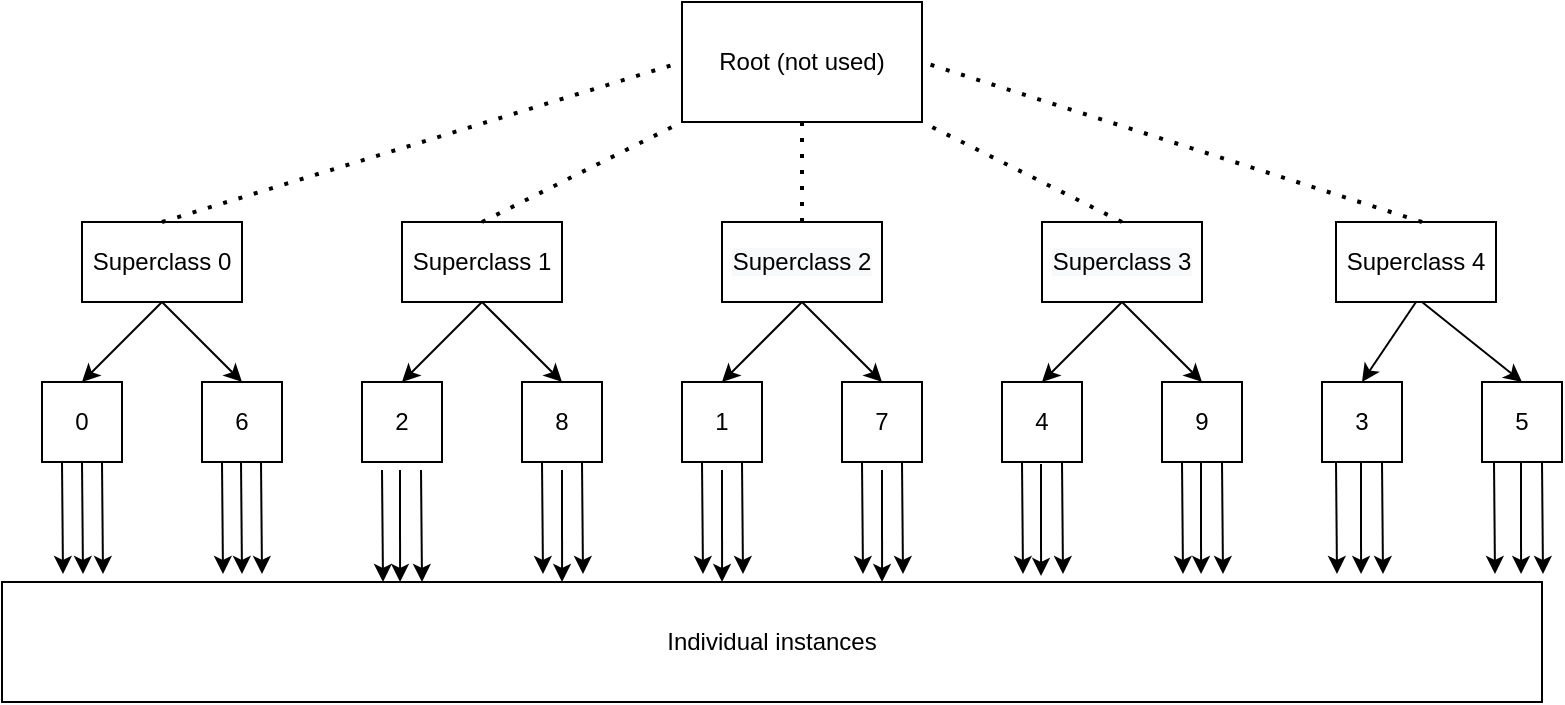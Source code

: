 <mxfile version="14.7.4" type="device" pages="4"><diagram id="u7zolIb34ORuTgfKlbHS" name="Page-1"><mxGraphModel dx="1355" dy="806" grid="1" gridSize="10" guides="1" tooltips="1" connect="1" arrows="1" fold="1" page="1" pageScale="1" pageWidth="827" pageHeight="1169" math="0" shadow="0"><root><mxCell id="0"/><mxCell id="1" parent="0"/><mxCell id="5p8Wf9GvJ6vXeu5UiMsd-1" value="Superclass 0" style="rounded=0;whiteSpace=wrap;html=1;" parent="1" vertex="1"><mxGeometry x="120" y="300" width="80" height="40" as="geometry"/></mxCell><mxCell id="5p8Wf9GvJ6vXeu5UiMsd-2" value="&lt;span&gt;Superclass 1&lt;/span&gt;" style="rounded=0;whiteSpace=wrap;html=1;" parent="1" vertex="1"><mxGeometry x="280" y="300" width="80" height="40" as="geometry"/></mxCell><mxCell id="5p8Wf9GvJ6vXeu5UiMsd-3" value="&lt;span style=&quot;color: rgb(0 , 0 , 0) ; font-family: &amp;#34;helvetica&amp;#34; ; font-size: 12px ; font-style: normal ; font-weight: 400 ; letter-spacing: normal ; text-align: center ; text-indent: 0px ; text-transform: none ; word-spacing: 0px ; background-color: rgb(248 , 249 , 250) ; display: inline ; float: none&quot;&gt;Superclass 2&lt;/span&gt;" style="rounded=0;whiteSpace=wrap;html=1;" parent="1" vertex="1"><mxGeometry x="440" y="300" width="80" height="40" as="geometry"/></mxCell><mxCell id="5p8Wf9GvJ6vXeu5UiMsd-4" value="&lt;span style=&quot;color: rgb(0 , 0 , 0) ; font-family: &amp;#34;helvetica&amp;#34; ; font-size: 12px ; font-style: normal ; font-weight: 400 ; letter-spacing: normal ; text-align: center ; text-indent: 0px ; text-transform: none ; word-spacing: 0px ; background-color: rgb(248 , 249 , 250) ; display: inline ; float: none&quot;&gt;Superclass 3&lt;/span&gt;" style="rounded=0;whiteSpace=wrap;html=1;" parent="1" vertex="1"><mxGeometry x="600" y="300" width="80" height="40" as="geometry"/></mxCell><mxCell id="5p8Wf9GvJ6vXeu5UiMsd-5" value="&lt;span&gt;Superclass 4&lt;/span&gt;" style="rounded=0;whiteSpace=wrap;html=1;" parent="1" vertex="1"><mxGeometry x="747" y="300" width="80" height="40" as="geometry"/></mxCell><mxCell id="5p8Wf9GvJ6vXeu5UiMsd-6" value="" style="endArrow=classic;html=1;" parent="1" edge="1"><mxGeometry width="50" height="50" relative="1" as="geometry"><mxPoint x="160" y="340" as="sourcePoint"/><mxPoint x="120" y="380" as="targetPoint"/></mxGeometry></mxCell><mxCell id="5p8Wf9GvJ6vXeu5UiMsd-8" value="0" style="whiteSpace=wrap;html=1;aspect=fixed;" parent="1" vertex="1"><mxGeometry x="100" y="380" width="40" height="40" as="geometry"/></mxCell><mxCell id="5p8Wf9GvJ6vXeu5UiMsd-9" value="6" style="whiteSpace=wrap;html=1;aspect=fixed;direction=south;" parent="1" vertex="1"><mxGeometry x="180" y="380" width="40" height="40" as="geometry"/></mxCell><mxCell id="5p8Wf9GvJ6vXeu5UiMsd-10" value="2" style="whiteSpace=wrap;html=1;aspect=fixed;" parent="1" vertex="1"><mxGeometry x="260" y="380" width="40" height="40" as="geometry"/></mxCell><mxCell id="5p8Wf9GvJ6vXeu5UiMsd-11" value="8" style="whiteSpace=wrap;html=1;aspect=fixed;" parent="1" vertex="1"><mxGeometry x="340" y="380" width="40" height="40" as="geometry"/></mxCell><mxCell id="5p8Wf9GvJ6vXeu5UiMsd-13" value="1" style="whiteSpace=wrap;html=1;aspect=fixed;" parent="1" vertex="1"><mxGeometry x="420" y="380" width="40" height="40" as="geometry"/></mxCell><mxCell id="5p8Wf9GvJ6vXeu5UiMsd-14" value="7" style="whiteSpace=wrap;html=1;aspect=fixed;" parent="1" vertex="1"><mxGeometry x="500" y="380" width="40" height="40" as="geometry"/></mxCell><mxCell id="5p8Wf9GvJ6vXeu5UiMsd-15" value="4" style="whiteSpace=wrap;html=1;aspect=fixed;" parent="1" vertex="1"><mxGeometry x="580" y="380" width="40" height="40" as="geometry"/></mxCell><mxCell id="5p8Wf9GvJ6vXeu5UiMsd-16" value="9" style="whiteSpace=wrap;html=1;aspect=fixed;" parent="1" vertex="1"><mxGeometry x="660" y="380" width="40" height="40" as="geometry"/></mxCell><mxCell id="5p8Wf9GvJ6vXeu5UiMsd-17" value="3" style="whiteSpace=wrap;html=1;aspect=fixed;" parent="1" vertex="1"><mxGeometry x="740" y="380" width="40" height="40" as="geometry"/></mxCell><mxCell id="5p8Wf9GvJ6vXeu5UiMsd-18" value="5" style="whiteSpace=wrap;html=1;aspect=fixed;" parent="1" vertex="1"><mxGeometry x="820" y="380" width="40" height="40" as="geometry"/></mxCell><mxCell id="5p8Wf9GvJ6vXeu5UiMsd-19" value="" style="endArrow=classic;html=1;entryX=0;entryY=0.5;entryDx=0;entryDy=0;" parent="1" target="5p8Wf9GvJ6vXeu5UiMsd-9" edge="1"><mxGeometry width="50" height="50" relative="1" as="geometry"><mxPoint x="160" y="340" as="sourcePoint"/><mxPoint x="130" y="390" as="targetPoint"/></mxGeometry></mxCell><mxCell id="5p8Wf9GvJ6vXeu5UiMsd-20" value="" style="endArrow=classic;html=1;" parent="1" edge="1"><mxGeometry width="50" height="50" relative="1" as="geometry"><mxPoint x="320" y="340" as="sourcePoint"/><mxPoint x="280" y="380" as="targetPoint"/></mxGeometry></mxCell><mxCell id="5p8Wf9GvJ6vXeu5UiMsd-21" value="" style="endArrow=classic;html=1;entryX=0;entryY=0.5;entryDx=0;entryDy=0;" parent="1" edge="1"><mxGeometry width="50" height="50" relative="1" as="geometry"><mxPoint x="320" y="340" as="sourcePoint"/><mxPoint x="360" y="380" as="targetPoint"/></mxGeometry></mxCell><mxCell id="5p8Wf9GvJ6vXeu5UiMsd-22" value="" style="endArrow=classic;html=1;" parent="1" edge="1"><mxGeometry width="50" height="50" relative="1" as="geometry"><mxPoint x="480" y="340" as="sourcePoint"/><mxPoint x="440" y="380" as="targetPoint"/></mxGeometry></mxCell><mxCell id="5p8Wf9GvJ6vXeu5UiMsd-23" value="" style="endArrow=classic;html=1;entryX=0;entryY=0.5;entryDx=0;entryDy=0;" parent="1" edge="1"><mxGeometry width="50" height="50" relative="1" as="geometry"><mxPoint x="480" y="340" as="sourcePoint"/><mxPoint x="520" y="380" as="targetPoint"/></mxGeometry></mxCell><mxCell id="5p8Wf9GvJ6vXeu5UiMsd-24" value="" style="endArrow=classic;html=1;" parent="1" edge="1"><mxGeometry width="50" height="50" relative="1" as="geometry"><mxPoint x="640" y="340" as="sourcePoint"/><mxPoint x="600" y="380" as="targetPoint"/></mxGeometry></mxCell><mxCell id="5p8Wf9GvJ6vXeu5UiMsd-25" value="" style="endArrow=classic;html=1;entryX=0;entryY=0.5;entryDx=0;entryDy=0;" parent="1" edge="1"><mxGeometry width="50" height="50" relative="1" as="geometry"><mxPoint x="640" y="340" as="sourcePoint"/><mxPoint x="680" y="380" as="targetPoint"/></mxGeometry></mxCell><mxCell id="5p8Wf9GvJ6vXeu5UiMsd-46" value="" style="endArrow=classic;html=1;entryX=0.5;entryY=0;entryDx=0;entryDy=0;" parent="1" target="5p8Wf9GvJ6vXeu5UiMsd-17" edge="1"><mxGeometry width="50" height="50" relative="1" as="geometry"><mxPoint x="787" y="340" as="sourcePoint"/><mxPoint x="747" y="380" as="targetPoint"/></mxGeometry></mxCell><mxCell id="5p8Wf9GvJ6vXeu5UiMsd-47" value="" style="endArrow=classic;html=1;entryX=0.5;entryY=0;entryDx=0;entryDy=0;" parent="1" target="5p8Wf9GvJ6vXeu5UiMsd-18" edge="1"><mxGeometry width="50" height="50" relative="1" as="geometry"><mxPoint x="790" y="340" as="sourcePoint"/><mxPoint x="757" y="390" as="targetPoint"/></mxGeometry></mxCell><mxCell id="5p8Wf9GvJ6vXeu5UiMsd-58" value="Root (not used)" style="rounded=0;whiteSpace=wrap;html=1;" parent="1" vertex="1"><mxGeometry x="420" y="190" width="120" height="60" as="geometry"/></mxCell><mxCell id="5p8Wf9GvJ6vXeu5UiMsd-59" value="" style="endArrow=none;dashed=1;html=1;dashPattern=1 3;strokeWidth=2;entryX=0;entryY=0.5;entryDx=0;entryDy=0;" parent="1" target="5p8Wf9GvJ6vXeu5UiMsd-58" edge="1"><mxGeometry width="50" height="50" relative="1" as="geometry"><mxPoint x="160" y="300" as="sourcePoint"/><mxPoint x="210" y="250" as="targetPoint"/></mxGeometry></mxCell><mxCell id="5p8Wf9GvJ6vXeu5UiMsd-62" value="" style="endArrow=none;dashed=1;html=1;dashPattern=1 3;strokeWidth=2;entryX=0;entryY=0.5;entryDx=0;entryDy=0;exitX=0.5;exitY=0;exitDx=0;exitDy=0;" parent="1" source="5p8Wf9GvJ6vXeu5UiMsd-2" edge="1"><mxGeometry width="50" height="50" relative="1" as="geometry"><mxPoint x="160" y="330" as="sourcePoint"/><mxPoint x="420" y="250" as="targetPoint"/></mxGeometry></mxCell><mxCell id="5p8Wf9GvJ6vXeu5UiMsd-63" value="" style="endArrow=none;dashed=1;html=1;dashPattern=1 3;strokeWidth=2;entryX=0.5;entryY=1;entryDx=0;entryDy=0;exitX=0.5;exitY=0;exitDx=0;exitDy=0;" parent="1" source="5p8Wf9GvJ6vXeu5UiMsd-3" target="5p8Wf9GvJ6vXeu5UiMsd-58" edge="1"><mxGeometry width="50" height="50" relative="1" as="geometry"><mxPoint x="420" y="330" as="sourcePoint"/><mxPoint x="470" y="280" as="targetPoint"/></mxGeometry></mxCell><mxCell id="5p8Wf9GvJ6vXeu5UiMsd-64" value="" style="endArrow=none;dashed=1;html=1;dashPattern=1 3;strokeWidth=2;entryX=1;entryY=1;entryDx=0;entryDy=0;exitX=0.5;exitY=0;exitDx=0;exitDy=0;" parent="1" source="5p8Wf9GvJ6vXeu5UiMsd-4" target="5p8Wf9GvJ6vXeu5UiMsd-58" edge="1"><mxGeometry width="50" height="50" relative="1" as="geometry"><mxPoint x="490" y="310" as="sourcePoint"/><mxPoint x="490" y="260" as="targetPoint"/></mxGeometry></mxCell><mxCell id="5p8Wf9GvJ6vXeu5UiMsd-66" value="" style="endArrow=none;dashed=1;html=1;dashPattern=1 3;strokeWidth=2;entryX=1;entryY=0.5;entryDx=0;entryDy=0;exitX=0.5;exitY=0;exitDx=0;exitDy=0;" parent="1" target="5p8Wf9GvJ6vXeu5UiMsd-58" edge="1"><mxGeometry width="50" height="50" relative="1" as="geometry"><mxPoint x="790" y="300" as="sourcePoint"/><mxPoint x="690" y="250" as="targetPoint"/></mxGeometry></mxCell><mxCell id="5p8Wf9GvJ6vXeu5UiMsd-67" value="Individual instances" style="rounded=0;whiteSpace=wrap;html=1;" parent="1" vertex="1"><mxGeometry x="80" y="480" width="770" height="60" as="geometry"/></mxCell><mxCell id="5p8Wf9GvJ6vXeu5UiMsd-70" value="" style="endArrow=classic;html=1;exitX=0.5;exitY=1;exitDx=0;exitDy=0;" parent="1" edge="1"><mxGeometry width="50" height="50" relative="1" as="geometry"><mxPoint x="199.5" y="420" as="sourcePoint"/><mxPoint x="200" y="476" as="targetPoint"/></mxGeometry></mxCell><mxCell id="5p8Wf9GvJ6vXeu5UiMsd-71" value="" style="endArrow=classic;html=1;exitX=0.5;exitY=1;exitDx=0;exitDy=0;entryX=0.039;entryY=-0.067;entryDx=0;entryDy=0;entryPerimeter=0;" parent="1" edge="1"><mxGeometry width="50" height="50" relative="1" as="geometry"><mxPoint x="279" y="424.02" as="sourcePoint"/><mxPoint x="279.03" y="480" as="targetPoint"/></mxGeometry></mxCell><mxCell id="5p8Wf9GvJ6vXeu5UiMsd-72" value="" style="endArrow=classic;html=1;exitX=0.5;exitY=1;exitDx=0;exitDy=0;entryX=0.039;entryY=-0.067;entryDx=0;entryDy=0;entryPerimeter=0;" parent="1" edge="1"><mxGeometry width="50" height="50" relative="1" as="geometry"><mxPoint x="360" y="424.02" as="sourcePoint"/><mxPoint x="360.03" y="480" as="targetPoint"/></mxGeometry></mxCell><mxCell id="5p8Wf9GvJ6vXeu5UiMsd-75" value="" style="endArrow=classic;html=1;exitX=0.5;exitY=1;exitDx=0;exitDy=0;entryX=0.039;entryY=-0.067;entryDx=0;entryDy=0;entryPerimeter=0;" parent="1" edge="1"><mxGeometry width="50" height="50" relative="1" as="geometry"><mxPoint x="440" y="424.02" as="sourcePoint"/><mxPoint x="440.03" y="480" as="targetPoint"/></mxGeometry></mxCell><mxCell id="5p8Wf9GvJ6vXeu5UiMsd-76" value="" style="endArrow=classic;html=1;exitX=0.5;exitY=1;exitDx=0;exitDy=0;entryX=0.039;entryY=-0.067;entryDx=0;entryDy=0;entryPerimeter=0;" parent="1" edge="1"><mxGeometry width="50" height="50" relative="1" as="geometry"><mxPoint x="520" y="424.02" as="sourcePoint"/><mxPoint x="520.03" y="480" as="targetPoint"/></mxGeometry></mxCell><mxCell id="5p8Wf9GvJ6vXeu5UiMsd-78" value="" style="endArrow=classic;html=1;exitX=0.5;exitY=1;exitDx=0;exitDy=0;entryX=0.039;entryY=-0.067;entryDx=0;entryDy=0;entryPerimeter=0;" parent="1" edge="1"><mxGeometry width="50" height="50" relative="1" as="geometry"><mxPoint x="599.5" y="421" as="sourcePoint"/><mxPoint x="599.53" y="476.98" as="targetPoint"/></mxGeometry></mxCell><mxCell id="5p8Wf9GvJ6vXeu5UiMsd-79" value="" style="endArrow=classic;html=1;exitX=0.5;exitY=1;exitDx=0;exitDy=0;entryX=0.039;entryY=-0.067;entryDx=0;entryDy=0;entryPerimeter=0;" parent="1" edge="1"><mxGeometry width="50" height="50" relative="1" as="geometry"><mxPoint x="679.5" y="420" as="sourcePoint"/><mxPoint x="679.53" y="475.98" as="targetPoint"/></mxGeometry></mxCell><mxCell id="5p8Wf9GvJ6vXeu5UiMsd-80" value="" style="endArrow=classic;html=1;exitX=0.5;exitY=1;exitDx=0;exitDy=0;entryX=0.039;entryY=-0.067;entryDx=0;entryDy=0;entryPerimeter=0;" parent="1" edge="1"><mxGeometry width="50" height="50" relative="1" as="geometry"><mxPoint x="759.5" y="420" as="sourcePoint"/><mxPoint x="759.53" y="475.98" as="targetPoint"/></mxGeometry></mxCell><mxCell id="5p8Wf9GvJ6vXeu5UiMsd-81" value="" style="endArrow=classic;html=1;exitX=0.5;exitY=1;exitDx=0;exitDy=0;entryX=0.039;entryY=-0.067;entryDx=0;entryDy=0;entryPerimeter=0;" parent="1" edge="1"><mxGeometry width="50" height="50" relative="1" as="geometry"><mxPoint x="839.5" y="420" as="sourcePoint"/><mxPoint x="839.53" y="475.98" as="targetPoint"/></mxGeometry></mxCell><mxCell id="zGqjHwmlIoPpUuqxDGOW-1" value="" style="endArrow=classic;html=1;exitX=0.5;exitY=1;exitDx=0;exitDy=0;" parent="1" edge="1"><mxGeometry width="50" height="50" relative="1" as="geometry"><mxPoint x="209.5" y="420" as="sourcePoint"/><mxPoint x="210" y="476" as="targetPoint"/></mxGeometry></mxCell><mxCell id="zGqjHwmlIoPpUuqxDGOW-2" value="" style="endArrow=classic;html=1;exitX=0.5;exitY=1;exitDx=0;exitDy=0;" parent="1" edge="1"><mxGeometry width="50" height="50" relative="1" as="geometry"><mxPoint x="190" y="420" as="sourcePoint"/><mxPoint x="190.5" y="476" as="targetPoint"/></mxGeometry></mxCell><mxCell id="zGqjHwmlIoPpUuqxDGOW-3" value="" style="endArrow=classic;html=1;exitX=0.5;exitY=1;exitDx=0;exitDy=0;" parent="1" edge="1"><mxGeometry width="50" height="50" relative="1" as="geometry"><mxPoint x="110" y="420" as="sourcePoint"/><mxPoint x="110.5" y="476" as="targetPoint"/></mxGeometry></mxCell><mxCell id="zGqjHwmlIoPpUuqxDGOW-4" value="" style="endArrow=classic;html=1;exitX=0.5;exitY=1;exitDx=0;exitDy=0;" parent="1" edge="1"><mxGeometry width="50" height="50" relative="1" as="geometry"><mxPoint x="120" y="420" as="sourcePoint"/><mxPoint x="120.5" y="476" as="targetPoint"/></mxGeometry></mxCell><mxCell id="zGqjHwmlIoPpUuqxDGOW-5" value="" style="endArrow=classic;html=1;exitX=0.5;exitY=1;exitDx=0;exitDy=0;" parent="1" edge="1"><mxGeometry width="50" height="50" relative="1" as="geometry"><mxPoint x="130" y="420" as="sourcePoint"/><mxPoint x="130.5" y="476" as="targetPoint"/></mxGeometry></mxCell><mxCell id="zGqjHwmlIoPpUuqxDGOW-8" value="" style="endArrow=classic;html=1;exitX=0.5;exitY=1;exitDx=0;exitDy=0;" parent="1" edge="1"><mxGeometry width="50" height="50" relative="1" as="geometry"><mxPoint x="270" y="424" as="sourcePoint"/><mxPoint x="270.5" y="480" as="targetPoint"/></mxGeometry></mxCell><mxCell id="zGqjHwmlIoPpUuqxDGOW-9" value="" style="endArrow=classic;html=1;exitX=0.5;exitY=1;exitDx=0;exitDy=0;" parent="1" edge="1"><mxGeometry width="50" height="50" relative="1" as="geometry"><mxPoint x="289.5" y="424" as="sourcePoint"/><mxPoint x="290" y="480" as="targetPoint"/></mxGeometry></mxCell><mxCell id="zGqjHwmlIoPpUuqxDGOW-10" value="" style="endArrow=classic;html=1;exitX=0.5;exitY=1;exitDx=0;exitDy=0;" parent="1" edge="1"><mxGeometry width="50" height="50" relative="1" as="geometry"><mxPoint x="350" y="420" as="sourcePoint"/><mxPoint x="350.5" y="476" as="targetPoint"/></mxGeometry></mxCell><mxCell id="zGqjHwmlIoPpUuqxDGOW-11" value="" style="endArrow=classic;html=1;exitX=0.5;exitY=1;exitDx=0;exitDy=0;" parent="1" edge="1"><mxGeometry width="50" height="50" relative="1" as="geometry"><mxPoint x="370" y="420" as="sourcePoint"/><mxPoint x="370.5" y="476" as="targetPoint"/></mxGeometry></mxCell><mxCell id="zGqjHwmlIoPpUuqxDGOW-12" value="" style="endArrow=classic;html=1;exitX=0.5;exitY=1;exitDx=0;exitDy=0;" parent="1" edge="1"><mxGeometry width="50" height="50" relative="1" as="geometry"><mxPoint x="430" y="420" as="sourcePoint"/><mxPoint x="430.5" y="476" as="targetPoint"/></mxGeometry></mxCell><mxCell id="zGqjHwmlIoPpUuqxDGOW-13" value="" style="endArrow=classic;html=1;exitX=0.5;exitY=1;exitDx=0;exitDy=0;" parent="1" edge="1"><mxGeometry width="50" height="50" relative="1" as="geometry"><mxPoint x="450" y="420" as="sourcePoint"/><mxPoint x="450.5" y="476" as="targetPoint"/></mxGeometry></mxCell><mxCell id="zGqjHwmlIoPpUuqxDGOW-14" value="" style="endArrow=classic;html=1;exitX=0.5;exitY=1;exitDx=0;exitDy=0;" parent="1" edge="1"><mxGeometry width="50" height="50" relative="1" as="geometry"><mxPoint x="510" y="420" as="sourcePoint"/><mxPoint x="510.5" y="476" as="targetPoint"/></mxGeometry></mxCell><mxCell id="zGqjHwmlIoPpUuqxDGOW-15" value="" style="endArrow=classic;html=1;exitX=0.5;exitY=1;exitDx=0;exitDy=0;" parent="1" edge="1"><mxGeometry width="50" height="50" relative="1" as="geometry"><mxPoint x="530" y="420" as="sourcePoint"/><mxPoint x="530.5" y="476" as="targetPoint"/></mxGeometry></mxCell><mxCell id="zGqjHwmlIoPpUuqxDGOW-16" value="" style="endArrow=classic;html=1;exitX=0.5;exitY=1;exitDx=0;exitDy=0;" parent="1" edge="1"><mxGeometry width="50" height="50" relative="1" as="geometry"><mxPoint x="590" y="420" as="sourcePoint"/><mxPoint x="590.5" y="476" as="targetPoint"/></mxGeometry></mxCell><mxCell id="zGqjHwmlIoPpUuqxDGOW-17" value="" style="endArrow=classic;html=1;exitX=0.5;exitY=1;exitDx=0;exitDy=0;" parent="1" edge="1"><mxGeometry width="50" height="50" relative="1" as="geometry"><mxPoint x="610" y="420" as="sourcePoint"/><mxPoint x="610.5" y="476" as="targetPoint"/></mxGeometry></mxCell><mxCell id="zGqjHwmlIoPpUuqxDGOW-18" value="" style="endArrow=classic;html=1;exitX=0.5;exitY=1;exitDx=0;exitDy=0;" parent="1" edge="1"><mxGeometry width="50" height="50" relative="1" as="geometry"><mxPoint x="670" y="420" as="sourcePoint"/><mxPoint x="670.5" y="476" as="targetPoint"/></mxGeometry></mxCell><mxCell id="zGqjHwmlIoPpUuqxDGOW-19" value="" style="endArrow=classic;html=1;exitX=0.5;exitY=1;exitDx=0;exitDy=0;" parent="1" edge="1"><mxGeometry width="50" height="50" relative="1" as="geometry"><mxPoint x="690" y="420" as="sourcePoint"/><mxPoint x="690.5" y="476" as="targetPoint"/></mxGeometry></mxCell><mxCell id="zGqjHwmlIoPpUuqxDGOW-20" value="" style="endArrow=classic;html=1;exitX=0.5;exitY=1;exitDx=0;exitDy=0;" parent="1" edge="1"><mxGeometry width="50" height="50" relative="1" as="geometry"><mxPoint x="747" y="420" as="sourcePoint"/><mxPoint x="747.5" y="476" as="targetPoint"/></mxGeometry></mxCell><mxCell id="zGqjHwmlIoPpUuqxDGOW-21" value="" style="endArrow=classic;html=1;exitX=0.5;exitY=1;exitDx=0;exitDy=0;" parent="1" edge="1"><mxGeometry width="50" height="50" relative="1" as="geometry"><mxPoint x="770" y="420" as="sourcePoint"/><mxPoint x="770.5" y="476" as="targetPoint"/></mxGeometry></mxCell><mxCell id="zGqjHwmlIoPpUuqxDGOW-22" value="" style="endArrow=classic;html=1;exitX=0.5;exitY=1;exitDx=0;exitDy=0;" parent="1" edge="1"><mxGeometry width="50" height="50" relative="1" as="geometry"><mxPoint x="826" y="420" as="sourcePoint"/><mxPoint x="826.5" y="476" as="targetPoint"/></mxGeometry></mxCell><mxCell id="zGqjHwmlIoPpUuqxDGOW-23" value="" style="endArrow=classic;html=1;exitX=0.5;exitY=1;exitDx=0;exitDy=0;" parent="1" edge="1"><mxGeometry width="50" height="50" relative="1" as="geometry"><mxPoint x="850" y="420" as="sourcePoint"/><mxPoint x="850.5" y="476" as="targetPoint"/></mxGeometry></mxCell></root></mxGraphModel></diagram><diagram id="UUpYOAV6TBGFTIHnu-lQ" name="Page-2"><mxGraphModel dx="1355" dy="806" grid="1" gridSize="10" guides="1" tooltips="1" connect="1" arrows="1" fold="1" page="1" pageScale="1" pageWidth="827" pageHeight="1169" math="0" shadow="0"><root><mxCell id="JhAqXzTqGcbEzd-LaH80-0"/><mxCell id="JhAqXzTqGcbEzd-LaH80-1" parent="JhAqXzTqGcbEzd-LaH80-0"/><mxCell id="vqWcY_fre-g06mnVK7-9-0" value="Root (not used)" style="rounded=0;whiteSpace=wrap;html=1;" parent="JhAqXzTqGcbEzd-LaH80-1" vertex="1"><mxGeometry x="700" y="170" width="120" height="60" as="geometry"/></mxCell><mxCell id="yZ9asf03Rl3x3WSaK0Zk-0" value="Sky" style="rounded=0;whiteSpace=wrap;html=1;" parent="JhAqXzTqGcbEzd-LaH80-1" vertex="1"><mxGeometry x="120" y="300" width="80" height="40" as="geometry"/></mxCell><mxCell id="yZ9asf03Rl3x3WSaK0Zk-1" value="&lt;span&gt;Water&lt;/span&gt;" style="rounded=0;whiteSpace=wrap;html=1;" parent="JhAqXzTqGcbEzd-LaH80-1" vertex="1"><mxGeometry x="320" y="300" width="80" height="40" as="geometry"/></mxCell><mxCell id="yZ9asf03Rl3x3WSaK0Zk-2" value="&lt;span style=&quot;color: rgb(0 , 0 , 0) ; font-family: &amp;#34;helvetica&amp;#34; ; font-size: 12px ; font-style: normal ; font-weight: 400 ; letter-spacing: normal ; text-align: center ; text-indent: 0px ; text-transform: none ; word-spacing: 0px ; background-color: rgb(248 , 249 , 250) ; display: inline ; float: none&quot;&gt;Road&lt;/span&gt;" style="rounded=0;whiteSpace=wrap;html=1;" parent="JhAqXzTqGcbEzd-LaH80-1" vertex="1"><mxGeometry x="520" y="300" width="80" height="40" as="geometry"/></mxCell><mxCell id="yZ9asf03Rl3x3WSaK0Zk-3" value="&lt;span style=&quot;color: rgb(0 , 0 , 0) ; font-family: &amp;#34;helvetica&amp;#34; ; font-size: 12px ; font-style: normal ; font-weight: 400 ; letter-spacing: normal ; text-align: center ; text-indent: 0px ; text-transform: none ; word-spacing: 0px ; background-color: rgb(248 , 249 , 250) ; display: inline ; float: none&quot;&gt;Bird&lt;/span&gt;" style="rounded=0;whiteSpace=wrap;html=1;" parent="JhAqXzTqGcbEzd-LaH80-1" vertex="1"><mxGeometry x="720" y="300" width="80" height="40" as="geometry"/></mxCell><mxCell id="yZ9asf03Rl3x3WSaK0Zk-4" value="&lt;span&gt;Reptile&lt;/span&gt;" style="rounded=0;whiteSpace=wrap;html=1;" parent="JhAqXzTqGcbEzd-LaH80-1" vertex="1"><mxGeometry x="920" y="300" width="80" height="40" as="geometry"/></mxCell><mxCell id="yZ9asf03Rl3x3WSaK0Zk-8" value="Pet" style="rounded=0;whiteSpace=wrap;html=1;" parent="JhAqXzTqGcbEzd-LaH80-1" vertex="1"><mxGeometry x="1120" y="300" width="80" height="40" as="geometry"/></mxCell><mxCell id="yZ9asf03Rl3x3WSaK0Zk-9" value="&lt;span&gt;Medium&lt;/span&gt;" style="rounded=0;whiteSpace=wrap;html=1;" parent="JhAqXzTqGcbEzd-LaH80-1" vertex="1"><mxGeometry x="1320" y="300" width="80" height="40" as="geometry"/></mxCell><mxCell id="yZ9asf03Rl3x3WSaK0Zk-10" value="Aeroplane" style="rounded=0;whiteSpace=wrap;html=1;" parent="JhAqXzTqGcbEzd-LaH80-1" vertex="1"><mxGeometry x="120" y="400" width="80" height="40" as="geometry"/></mxCell><mxCell id="yZ9asf03Rl3x3WSaK0Zk-11" value="&lt;span&gt;Ship&lt;br&gt;&lt;/span&gt;" style="rounded=0;whiteSpace=wrap;html=1;" parent="JhAqXzTqGcbEzd-LaH80-1" vertex="1"><mxGeometry x="320" y="400" width="80" height="40" as="geometry"/></mxCell><mxCell id="yZ9asf03Rl3x3WSaK0Zk-12" value="Automobile" style="rounded=0;whiteSpace=wrap;html=1;" parent="JhAqXzTqGcbEzd-LaH80-1" vertex="1"><mxGeometry x="460" y="400" width="80" height="40" as="geometry"/></mxCell><mxCell id="yZ9asf03Rl3x3WSaK0Zk-13" value="&lt;span&gt;Truck&lt;/span&gt;" style="rounded=0;whiteSpace=wrap;html=1;" parent="JhAqXzTqGcbEzd-LaH80-1" vertex="1"><mxGeometry x="580" y="400" width="80" height="40" as="geometry"/></mxCell><mxCell id="yZ9asf03Rl3x3WSaK0Zk-14" value="&lt;span style=&quot;color: rgb(0 , 0 , 0) ; font-family: &amp;#34;helvetica&amp;#34; ; font-size: 12px ; font-style: normal ; font-weight: 400 ; letter-spacing: normal ; text-align: center ; text-indent: 0px ; text-transform: none ; word-spacing: 0px ; background-color: rgb(248 , 249 , 250) ; display: inline ; float: none&quot;&gt;Bird&lt;/span&gt;" style="rounded=0;whiteSpace=wrap;html=1;" parent="JhAqXzTqGcbEzd-LaH80-1" vertex="1"><mxGeometry x="720" y="400" width="80" height="40" as="geometry"/></mxCell><mxCell id="yZ9asf03Rl3x3WSaK0Zk-15" value="&lt;span style=&quot;color: rgb(0 , 0 , 0) ; font-family: &amp;#34;helvetica&amp;#34; ; font-size: 12px ; font-style: normal ; font-weight: 400 ; letter-spacing: normal ; text-align: center ; text-indent: 0px ; text-transform: none ; word-spacing: 0px ; background-color: rgb(248 , 249 , 250) ; display: inline ; float: none&quot;&gt;Frog&lt;/span&gt;" style="rounded=0;whiteSpace=wrap;html=1;" parent="JhAqXzTqGcbEzd-LaH80-1" vertex="1"><mxGeometry x="920" y="400" width="80" height="40" as="geometry"/></mxCell><mxCell id="yZ9asf03Rl3x3WSaK0Zk-16" value="Automobile" style="rounded=0;whiteSpace=wrap;html=1;" parent="JhAqXzTqGcbEzd-LaH80-1" vertex="1"><mxGeometry x="1060" y="400" width="80" height="40" as="geometry"/></mxCell><mxCell id="yZ9asf03Rl3x3WSaK0Zk-17" value="&lt;span&gt;Truck&lt;/span&gt;" style="rounded=0;whiteSpace=wrap;html=1;" parent="JhAqXzTqGcbEzd-LaH80-1" vertex="1"><mxGeometry x="1180" y="400" width="80" height="40" as="geometry"/></mxCell><mxCell id="yZ9asf03Rl3x3WSaK0Zk-18" value="Automobile" style="rounded=0;whiteSpace=wrap;html=1;" parent="JhAqXzTqGcbEzd-LaH80-1" vertex="1"><mxGeometry x="1280" y="400" width="80" height="40" as="geometry"/></mxCell><mxCell id="yZ9asf03Rl3x3WSaK0Zk-19" value="&lt;span&gt;Truck&lt;/span&gt;" style="rounded=0;whiteSpace=wrap;html=1;" parent="JhAqXzTqGcbEzd-LaH80-1" vertex="1"><mxGeometry x="1400" y="400" width="80" height="40" as="geometry"/></mxCell><mxCell id="yZ9asf03Rl3x3WSaK0Zk-20" value="" style="endArrow=none;dashed=1;html=1;dashPattern=1 3;strokeWidth=2;exitX=0.5;exitY=0;exitDx=0;exitDy=0;entryX=0.325;entryY=1.017;entryDx=0;entryDy=0;entryPerimeter=0;" parent="JhAqXzTqGcbEzd-LaH80-1" source="yZ9asf03Rl3x3WSaK0Zk-2" target="vqWcY_fre-g06mnVK7-9-0" edge="1"><mxGeometry width="50" height="50" relative="1" as="geometry"><mxPoint x="580" y="280" as="sourcePoint"/><mxPoint x="630" y="230" as="targetPoint"/></mxGeometry></mxCell><mxCell id="yZ9asf03Rl3x3WSaK0Zk-22" value="" style="endArrow=none;dashed=1;html=1;dashPattern=1 3;strokeWidth=2;exitX=0.5;exitY=0;exitDx=0;exitDy=0;entryX=0;entryY=0.75;entryDx=0;entryDy=0;" parent="JhAqXzTqGcbEzd-LaH80-1" source="yZ9asf03Rl3x3WSaK0Zk-1" target="vqWcY_fre-g06mnVK7-9-0" edge="1"><mxGeometry width="50" height="50" relative="1" as="geometry"><mxPoint x="500" y="270" as="sourcePoint"/><mxPoint x="570" y="200" as="targetPoint"/></mxGeometry></mxCell><mxCell id="yZ9asf03Rl3x3WSaK0Zk-23" value="" style="endArrow=none;dashed=1;html=1;dashPattern=1 3;strokeWidth=2;exitX=0.5;exitY=0;exitDx=0;exitDy=0;entryX=0;entryY=0.25;entryDx=0;entryDy=0;" parent="JhAqXzTqGcbEzd-LaH80-1" source="yZ9asf03Rl3x3WSaK0Zk-0" target="vqWcY_fre-g06mnVK7-9-0" edge="1"><mxGeometry width="50" height="50" relative="1" as="geometry"><mxPoint x="360" y="280" as="sourcePoint"/><mxPoint x="570" y="180" as="targetPoint"/></mxGeometry></mxCell><mxCell id="yZ9asf03Rl3x3WSaK0Zk-24" value="" style="endArrow=none;dashed=1;html=1;dashPattern=1 3;strokeWidth=2;exitX=0.5;exitY=0;exitDx=0;exitDy=0;" parent="JhAqXzTqGcbEzd-LaH80-1" source="yZ9asf03Rl3x3WSaK0Zk-3" edge="1"><mxGeometry width="50" height="50" relative="1" as="geometry"><mxPoint x="710" y="280" as="sourcePoint"/><mxPoint x="760" y="230" as="targetPoint"/></mxGeometry></mxCell><mxCell id="yZ9asf03Rl3x3WSaK0Zk-25" value="" style="endArrow=none;dashed=1;html=1;dashPattern=1 3;strokeWidth=2;exitX=0.5;exitY=0;exitDx=0;exitDy=0;entryX=0.75;entryY=1;entryDx=0;entryDy=0;" parent="JhAqXzTqGcbEzd-LaH80-1" source="yZ9asf03Rl3x3WSaK0Zk-4" target="vqWcY_fre-g06mnVK7-9-0" edge="1"><mxGeometry width="50" height="50" relative="1" as="geometry"><mxPoint x="850" y="270" as="sourcePoint"/><mxPoint x="900" y="220" as="targetPoint"/></mxGeometry></mxCell><mxCell id="yZ9asf03Rl3x3WSaK0Zk-26" value="" style="endArrow=none;dashed=1;html=1;dashPattern=1 3;strokeWidth=2;exitX=0.5;exitY=0;exitDx=0;exitDy=0;entryX=1;entryY=0.75;entryDx=0;entryDy=0;" parent="JhAqXzTqGcbEzd-LaH80-1" source="yZ9asf03Rl3x3WSaK0Zk-8" target="vqWcY_fre-g06mnVK7-9-0" edge="1"><mxGeometry width="50" height="50" relative="1" as="geometry"><mxPoint x="910" y="220" as="sourcePoint"/><mxPoint x="960" y="170" as="targetPoint"/></mxGeometry></mxCell><mxCell id="yZ9asf03Rl3x3WSaK0Zk-27" value="" style="endArrow=none;dashed=1;html=1;dashPattern=1 3;strokeWidth=2;exitX=0.5;exitY=0;exitDx=0;exitDy=0;entryX=1;entryY=0.25;entryDx=0;entryDy=0;" parent="JhAqXzTqGcbEzd-LaH80-1" source="yZ9asf03Rl3x3WSaK0Zk-9" target="vqWcY_fre-g06mnVK7-9-0" edge="1"><mxGeometry width="50" height="50" relative="1" as="geometry"><mxPoint x="935" y="210" as="sourcePoint"/><mxPoint x="985" y="160" as="targetPoint"/></mxGeometry></mxCell><mxCell id="yZ9asf03Rl3x3WSaK0Zk-28" value="" style="endArrow=classic;html=1;entryX=0.5;entryY=0;entryDx=0;entryDy=0;" parent="JhAqXzTqGcbEzd-LaH80-1" target="yZ9asf03Rl3x3WSaK0Zk-10" edge="1"><mxGeometry width="50" height="50" relative="1" as="geometry"><mxPoint x="159.5" y="340" as="sourcePoint"/><mxPoint x="159.5" y="380" as="targetPoint"/></mxGeometry></mxCell><mxCell id="yZ9asf03Rl3x3WSaK0Zk-29" value="" style="endArrow=classic;html=1;exitX=0.5;exitY=1;exitDx=0;exitDy=0;entryX=0.5;entryY=0;entryDx=0;entryDy=0;" parent="JhAqXzTqGcbEzd-LaH80-1" source="yZ9asf03Rl3x3WSaK0Zk-1" target="yZ9asf03Rl3x3WSaK0Zk-11" edge="1"><mxGeometry width="50" height="50" relative="1" as="geometry"><mxPoint x="400" y="390" as="sourcePoint"/><mxPoint x="450" y="340" as="targetPoint"/></mxGeometry></mxCell><mxCell id="yZ9asf03Rl3x3WSaK0Zk-32" value="" style="endArrow=classic;html=1;exitX=0.75;exitY=1;exitDx=0;exitDy=0;entryX=0.5;entryY=0;entryDx=0;entryDy=0;" parent="JhAqXzTqGcbEzd-LaH80-1" source="yZ9asf03Rl3x3WSaK0Zk-2" target="yZ9asf03Rl3x3WSaK0Zk-13" edge="1"><mxGeometry width="50" height="50" relative="1" as="geometry"><mxPoint x="620" y="390" as="sourcePoint"/><mxPoint x="670" y="340" as="targetPoint"/></mxGeometry></mxCell><mxCell id="yZ9asf03Rl3x3WSaK0Zk-33" value="" style="endArrow=classic;html=1;exitX=0.375;exitY=1.075;exitDx=0;exitDy=0;exitPerimeter=0;entryX=0.5;entryY=0;entryDx=0;entryDy=0;" parent="JhAqXzTqGcbEzd-LaH80-1" source="yZ9asf03Rl3x3WSaK0Zk-2" target="yZ9asf03Rl3x3WSaK0Zk-12" edge="1"><mxGeometry width="50" height="50" relative="1" as="geometry"><mxPoint x="460" y="540" as="sourcePoint"/><mxPoint x="510" y="490" as="targetPoint"/></mxGeometry></mxCell><mxCell id="yZ9asf03Rl3x3WSaK0Zk-34" value="" style="endArrow=classic;html=1;exitX=0.5;exitY=1;exitDx=0;exitDy=0;entryX=0.5;entryY=0;entryDx=0;entryDy=0;" parent="JhAqXzTqGcbEzd-LaH80-1" source="yZ9asf03Rl3x3WSaK0Zk-3" target="yZ9asf03Rl3x3WSaK0Zk-14" edge="1"><mxGeometry width="50" height="50" relative="1" as="geometry"><mxPoint x="735" y="550" as="sourcePoint"/><mxPoint x="785" y="500" as="targetPoint"/></mxGeometry></mxCell><mxCell id="yZ9asf03Rl3x3WSaK0Zk-35" value="" style="endArrow=classic;html=1;exitX=0.5;exitY=1;exitDx=0;exitDy=0;entryX=0.5;entryY=0;entryDx=0;entryDy=0;" parent="JhAqXzTqGcbEzd-LaH80-1" source="yZ9asf03Rl3x3WSaK0Zk-4" target="yZ9asf03Rl3x3WSaK0Zk-15" edge="1"><mxGeometry width="50" height="50" relative="1" as="geometry"><mxPoint x="850" y="480" as="sourcePoint"/><mxPoint x="900" y="430" as="targetPoint"/></mxGeometry></mxCell><mxCell id="yZ9asf03Rl3x3WSaK0Zk-36" value="" style="endArrow=classic;html=1;exitX=0.25;exitY=1;exitDx=0;exitDy=0;entryX=0.5;entryY=0;entryDx=0;entryDy=0;" parent="JhAqXzTqGcbEzd-LaH80-1" source="yZ9asf03Rl3x3WSaK0Zk-8" target="yZ9asf03Rl3x3WSaK0Zk-16" edge="1"><mxGeometry width="50" height="50" relative="1" as="geometry"><mxPoint x="1070" y="560" as="sourcePoint"/><mxPoint x="1120" y="510" as="targetPoint"/></mxGeometry></mxCell><mxCell id="yZ9asf03Rl3x3WSaK0Zk-37" value="" style="endArrow=classic;html=1;exitX=0.75;exitY=1;exitDx=0;exitDy=0;entryX=0.5;entryY=0;entryDx=0;entryDy=0;" parent="JhAqXzTqGcbEzd-LaH80-1" source="yZ9asf03Rl3x3WSaK0Zk-8" target="yZ9asf03Rl3x3WSaK0Zk-17" edge="1"><mxGeometry width="50" height="50" relative="1" as="geometry"><mxPoint x="1110" y="510" as="sourcePoint"/><mxPoint x="1160" y="460" as="targetPoint"/></mxGeometry></mxCell><mxCell id="yZ9asf03Rl3x3WSaK0Zk-38" value="" style="endArrow=classic;html=1;exitX=0.25;exitY=1;exitDx=0;exitDy=0;entryX=0.5;entryY=0;entryDx=0;entryDy=0;" parent="JhAqXzTqGcbEzd-LaH80-1" source="yZ9asf03Rl3x3WSaK0Zk-9" target="yZ9asf03Rl3x3WSaK0Zk-18" edge="1"><mxGeometry width="50" height="50" relative="1" as="geometry"><mxPoint x="1320" y="530" as="sourcePoint"/><mxPoint x="1370" y="480" as="targetPoint"/></mxGeometry></mxCell><mxCell id="yZ9asf03Rl3x3WSaK0Zk-39" value="" style="endArrow=classic;html=1;exitX=0.75;exitY=1;exitDx=0;exitDy=0;entryX=0.5;entryY=0;entryDx=0;entryDy=0;" parent="JhAqXzTqGcbEzd-LaH80-1" source="yZ9asf03Rl3x3WSaK0Zk-9" target="yZ9asf03Rl3x3WSaK0Zk-19" edge="1"><mxGeometry width="50" height="50" relative="1" as="geometry"><mxPoint x="1400" y="380" as="sourcePoint"/><mxPoint x="1450" y="330" as="targetPoint"/></mxGeometry></mxCell><mxCell id="pmU7fUt1RzJIxYpXKeT1-0" value="Individual instances" style="rounded=0;whiteSpace=wrap;html=1;" parent="JhAqXzTqGcbEzd-LaH80-1" vertex="1"><mxGeometry x="115" y="480" width="1365" height="60" as="geometry"/></mxCell><mxCell id="pmU7fUt1RzJIxYpXKeT1-1" value="" style="endArrow=classic;html=1;entryX=0.034;entryY=0;entryDx=0;entryDy=0;entryPerimeter=0;exitX=0.5;exitY=1;exitDx=0;exitDy=0;" parent="JhAqXzTqGcbEzd-LaH80-1" source="yZ9asf03Rl3x3WSaK0Zk-10" target="pmU7fUt1RzJIxYpXKeT1-0" edge="1"><mxGeometry width="50" height="50" relative="1" as="geometry"><mxPoint x="160" y="450" as="sourcePoint"/><mxPoint x="180" y="550" as="targetPoint"/></mxGeometry></mxCell><mxCell id="pmU7fUt1RzJIxYpXKeT1-3" value="" style="endArrow=classic;html=1;entryX=0.034;entryY=0;entryDx=0;entryDy=0;entryPerimeter=0;exitX=0.5;exitY=1;exitDx=0;exitDy=0;" parent="JhAqXzTqGcbEzd-LaH80-1" edge="1"><mxGeometry width="50" height="50" relative="1" as="geometry"><mxPoint x="170" y="439" as="sourcePoint"/><mxPoint x="171.41" y="479" as="targetPoint"/></mxGeometry></mxCell><mxCell id="pmU7fUt1RzJIxYpXKeT1-4" value="" style="endArrow=classic;html=1;entryX=0.034;entryY=0;entryDx=0;entryDy=0;entryPerimeter=0;exitX=0.5;exitY=1;exitDx=0;exitDy=0;" parent="JhAqXzTqGcbEzd-LaH80-1" edge="1"><mxGeometry width="50" height="50" relative="1" as="geometry"><mxPoint x="140" y="440" as="sourcePoint"/><mxPoint x="141.41" y="480" as="targetPoint"/></mxGeometry></mxCell><mxCell id="pmU7fUt1RzJIxYpXKeT1-5" value="" style="endArrow=classic;html=1;entryX=0.034;entryY=0;entryDx=0;entryDy=0;entryPerimeter=0;exitX=0.5;exitY=1;exitDx=0;exitDy=0;" parent="JhAqXzTqGcbEzd-LaH80-1" edge="1"><mxGeometry width="50" height="50" relative="1" as="geometry"><mxPoint x="340" y="440" as="sourcePoint"/><mxPoint x="341.41" y="480" as="targetPoint"/></mxGeometry></mxCell><mxCell id="pmU7fUt1RzJIxYpXKeT1-6" value="" style="endArrow=classic;html=1;entryX=0.034;entryY=0;entryDx=0;entryDy=0;entryPerimeter=0;exitX=0.5;exitY=1;exitDx=0;exitDy=0;" parent="JhAqXzTqGcbEzd-LaH80-1" edge="1"><mxGeometry width="50" height="50" relative="1" as="geometry"><mxPoint x="359.3" y="440" as="sourcePoint"/><mxPoint x="360.71" y="480" as="targetPoint"/></mxGeometry></mxCell><mxCell id="pmU7fUt1RzJIxYpXKeT1-7" value="" style="endArrow=classic;html=1;entryX=0.034;entryY=0;entryDx=0;entryDy=0;entryPerimeter=0;exitX=0.5;exitY=1;exitDx=0;exitDy=0;" parent="JhAqXzTqGcbEzd-LaH80-1" edge="1"><mxGeometry width="50" height="50" relative="1" as="geometry"><mxPoint x="380" y="440" as="sourcePoint"/><mxPoint x="381.41" y="480" as="targetPoint"/></mxGeometry></mxCell><mxCell id="pmU7fUt1RzJIxYpXKeT1-8" value="" style="endArrow=classic;html=1;entryX=0.034;entryY=0;entryDx=0;entryDy=0;entryPerimeter=0;exitX=0.5;exitY=1;exitDx=0;exitDy=0;" parent="JhAqXzTqGcbEzd-LaH80-1" edge="1"><mxGeometry width="50" height="50" relative="1" as="geometry"><mxPoint x="480" y="440" as="sourcePoint"/><mxPoint x="481.41" y="480" as="targetPoint"/></mxGeometry></mxCell><mxCell id="pmU7fUt1RzJIxYpXKeT1-9" value="" style="endArrow=classic;html=1;entryX=0.034;entryY=0;entryDx=0;entryDy=0;entryPerimeter=0;exitX=0.5;exitY=1;exitDx=0;exitDy=0;" parent="JhAqXzTqGcbEzd-LaH80-1" edge="1"><mxGeometry width="50" height="50" relative="1" as="geometry"><mxPoint x="499.3" y="440" as="sourcePoint"/><mxPoint x="500.71" y="480" as="targetPoint"/></mxGeometry></mxCell><mxCell id="pmU7fUt1RzJIxYpXKeT1-10" value="" style="endArrow=classic;html=1;entryX=0.034;entryY=0;entryDx=0;entryDy=0;entryPerimeter=0;exitX=0.5;exitY=1;exitDx=0;exitDy=0;" parent="JhAqXzTqGcbEzd-LaH80-1" edge="1"><mxGeometry width="50" height="50" relative="1" as="geometry"><mxPoint x="520" y="440" as="sourcePoint"/><mxPoint x="521.41" y="480" as="targetPoint"/></mxGeometry></mxCell><mxCell id="pmU7fUt1RzJIxYpXKeT1-11" value="" style="endArrow=classic;html=1;entryX=0.034;entryY=0;entryDx=0;entryDy=0;entryPerimeter=0;exitX=0.5;exitY=1;exitDx=0;exitDy=0;" parent="JhAqXzTqGcbEzd-LaH80-1" edge="1"><mxGeometry width="50" height="50" relative="1" as="geometry"><mxPoint x="600" y="440" as="sourcePoint"/><mxPoint x="601.41" y="480" as="targetPoint"/></mxGeometry></mxCell><mxCell id="pmU7fUt1RzJIxYpXKeT1-12" value="" style="endArrow=classic;html=1;entryX=0.034;entryY=0;entryDx=0;entryDy=0;entryPerimeter=0;exitX=0.5;exitY=1;exitDx=0;exitDy=0;" parent="JhAqXzTqGcbEzd-LaH80-1" edge="1"><mxGeometry width="50" height="50" relative="1" as="geometry"><mxPoint x="619.3" y="440" as="sourcePoint"/><mxPoint x="620.71" y="480" as="targetPoint"/></mxGeometry></mxCell><mxCell id="pmU7fUt1RzJIxYpXKeT1-13" value="" style="endArrow=classic;html=1;entryX=0.034;entryY=0;entryDx=0;entryDy=0;entryPerimeter=0;exitX=0.5;exitY=1;exitDx=0;exitDy=0;" parent="JhAqXzTqGcbEzd-LaH80-1" edge="1"><mxGeometry width="50" height="50" relative="1" as="geometry"><mxPoint x="640" y="440" as="sourcePoint"/><mxPoint x="641.41" y="480" as="targetPoint"/></mxGeometry></mxCell><mxCell id="pmU7fUt1RzJIxYpXKeT1-14" value="" style="endArrow=classic;html=1;entryX=0.034;entryY=0;entryDx=0;entryDy=0;entryPerimeter=0;exitX=0.5;exitY=1;exitDx=0;exitDy=0;" parent="JhAqXzTqGcbEzd-LaH80-1" edge="1"><mxGeometry width="50" height="50" relative="1" as="geometry"><mxPoint x="740" y="440" as="sourcePoint"/><mxPoint x="741.41" y="480" as="targetPoint"/></mxGeometry></mxCell><mxCell id="pmU7fUt1RzJIxYpXKeT1-15" value="" style="endArrow=classic;html=1;entryX=0.034;entryY=0;entryDx=0;entryDy=0;entryPerimeter=0;exitX=0.5;exitY=1;exitDx=0;exitDy=0;" parent="JhAqXzTqGcbEzd-LaH80-1" edge="1"><mxGeometry width="50" height="50" relative="1" as="geometry"><mxPoint x="759.3" y="440" as="sourcePoint"/><mxPoint x="760.71" y="480" as="targetPoint"/></mxGeometry></mxCell><mxCell id="pmU7fUt1RzJIxYpXKeT1-16" value="" style="endArrow=classic;html=1;entryX=0.034;entryY=0;entryDx=0;entryDy=0;entryPerimeter=0;exitX=0.5;exitY=1;exitDx=0;exitDy=0;" parent="JhAqXzTqGcbEzd-LaH80-1" edge="1"><mxGeometry width="50" height="50" relative="1" as="geometry"><mxPoint x="780" y="440" as="sourcePoint"/><mxPoint x="781.41" y="480" as="targetPoint"/></mxGeometry></mxCell><mxCell id="pmU7fUt1RzJIxYpXKeT1-17" value="" style="endArrow=classic;html=1;entryX=0.034;entryY=0;entryDx=0;entryDy=0;entryPerimeter=0;exitX=0.5;exitY=1;exitDx=0;exitDy=0;" parent="JhAqXzTqGcbEzd-LaH80-1" edge="1"><mxGeometry width="50" height="50" relative="1" as="geometry"><mxPoint x="940" y="440" as="sourcePoint"/><mxPoint x="941.41" y="480" as="targetPoint"/></mxGeometry></mxCell><mxCell id="pmU7fUt1RzJIxYpXKeT1-18" value="" style="endArrow=classic;html=1;entryX=0.034;entryY=0;entryDx=0;entryDy=0;entryPerimeter=0;exitX=0.5;exitY=1;exitDx=0;exitDy=0;" parent="JhAqXzTqGcbEzd-LaH80-1" edge="1"><mxGeometry width="50" height="50" relative="1" as="geometry"><mxPoint x="959.3" y="440" as="sourcePoint"/><mxPoint x="960.71" y="480" as="targetPoint"/></mxGeometry></mxCell><mxCell id="pmU7fUt1RzJIxYpXKeT1-19" value="" style="endArrow=classic;html=1;entryX=0.034;entryY=0;entryDx=0;entryDy=0;entryPerimeter=0;exitX=0.5;exitY=1;exitDx=0;exitDy=0;" parent="JhAqXzTqGcbEzd-LaH80-1" edge="1"><mxGeometry width="50" height="50" relative="1" as="geometry"><mxPoint x="980" y="440" as="sourcePoint"/><mxPoint x="981.41" y="480" as="targetPoint"/></mxGeometry></mxCell><mxCell id="pmU7fUt1RzJIxYpXKeT1-20" value="" style="endArrow=classic;html=1;entryX=0.034;entryY=0;entryDx=0;entryDy=0;entryPerimeter=0;exitX=0.5;exitY=1;exitDx=0;exitDy=0;" parent="JhAqXzTqGcbEzd-LaH80-1" edge="1"><mxGeometry width="50" height="50" relative="1" as="geometry"><mxPoint x="1080" y="440" as="sourcePoint"/><mxPoint x="1081.41" y="480" as="targetPoint"/></mxGeometry></mxCell><mxCell id="pmU7fUt1RzJIxYpXKeT1-21" value="" style="endArrow=classic;html=1;entryX=0.034;entryY=0;entryDx=0;entryDy=0;entryPerimeter=0;exitX=0.5;exitY=1;exitDx=0;exitDy=0;" parent="JhAqXzTqGcbEzd-LaH80-1" edge="1"><mxGeometry width="50" height="50" relative="1" as="geometry"><mxPoint x="1099.3" y="440" as="sourcePoint"/><mxPoint x="1100.71" y="480" as="targetPoint"/></mxGeometry></mxCell><mxCell id="pmU7fUt1RzJIxYpXKeT1-22" value="" style="endArrow=classic;html=1;entryX=0.034;entryY=0;entryDx=0;entryDy=0;entryPerimeter=0;exitX=0.5;exitY=1;exitDx=0;exitDy=0;" parent="JhAqXzTqGcbEzd-LaH80-1" edge="1"><mxGeometry width="50" height="50" relative="1" as="geometry"><mxPoint x="1120" y="440" as="sourcePoint"/><mxPoint x="1121.41" y="480" as="targetPoint"/></mxGeometry></mxCell><mxCell id="pmU7fUt1RzJIxYpXKeT1-23" value="" style="endArrow=classic;html=1;entryX=0.034;entryY=0;entryDx=0;entryDy=0;entryPerimeter=0;exitX=0.5;exitY=1;exitDx=0;exitDy=0;" parent="JhAqXzTqGcbEzd-LaH80-1" edge="1"><mxGeometry width="50" height="50" relative="1" as="geometry"><mxPoint x="1200" y="440" as="sourcePoint"/><mxPoint x="1201.41" y="480" as="targetPoint"/></mxGeometry></mxCell><mxCell id="pmU7fUt1RzJIxYpXKeT1-24" value="" style="endArrow=classic;html=1;entryX=0.034;entryY=0;entryDx=0;entryDy=0;entryPerimeter=0;exitX=0.5;exitY=1;exitDx=0;exitDy=0;" parent="JhAqXzTqGcbEzd-LaH80-1" edge="1"><mxGeometry width="50" height="50" relative="1" as="geometry"><mxPoint x="1219.3" y="440" as="sourcePoint"/><mxPoint x="1220.71" y="480" as="targetPoint"/></mxGeometry></mxCell><mxCell id="pmU7fUt1RzJIxYpXKeT1-25" value="" style="endArrow=classic;html=1;entryX=0.034;entryY=0;entryDx=0;entryDy=0;entryPerimeter=0;exitX=0.5;exitY=1;exitDx=0;exitDy=0;" parent="JhAqXzTqGcbEzd-LaH80-1" edge="1"><mxGeometry width="50" height="50" relative="1" as="geometry"><mxPoint x="1239" y="440" as="sourcePoint"/><mxPoint x="1240.41" y="480" as="targetPoint"/></mxGeometry></mxCell><mxCell id="pmU7fUt1RzJIxYpXKeT1-26" value="" style="endArrow=classic;html=1;entryX=0.034;entryY=0;entryDx=0;entryDy=0;entryPerimeter=0;exitX=0.5;exitY=1;exitDx=0;exitDy=0;" parent="JhAqXzTqGcbEzd-LaH80-1" edge="1"><mxGeometry width="50" height="50" relative="1" as="geometry"><mxPoint x="1300" y="440" as="sourcePoint"/><mxPoint x="1301.41" y="480" as="targetPoint"/></mxGeometry></mxCell><mxCell id="pmU7fUt1RzJIxYpXKeT1-27" value="" style="endArrow=classic;html=1;entryX=0.034;entryY=0;entryDx=0;entryDy=0;entryPerimeter=0;exitX=0.5;exitY=1;exitDx=0;exitDy=0;" parent="JhAqXzTqGcbEzd-LaH80-1" edge="1"><mxGeometry width="50" height="50" relative="1" as="geometry"><mxPoint x="1320" y="440" as="sourcePoint"/><mxPoint x="1321.41" y="480" as="targetPoint"/></mxGeometry></mxCell><mxCell id="pmU7fUt1RzJIxYpXKeT1-28" value="" style="endArrow=classic;html=1;entryX=0.034;entryY=0;entryDx=0;entryDy=0;entryPerimeter=0;exitX=0.5;exitY=1;exitDx=0;exitDy=0;" parent="JhAqXzTqGcbEzd-LaH80-1" edge="1"><mxGeometry width="50" height="50" relative="1" as="geometry"><mxPoint x="1340" y="440" as="sourcePoint"/><mxPoint x="1341.41" y="480" as="targetPoint"/></mxGeometry></mxCell><mxCell id="pmU7fUt1RzJIxYpXKeT1-29" value="" style="endArrow=classic;html=1;entryX=0.034;entryY=0;entryDx=0;entryDy=0;entryPerimeter=0;exitX=0.5;exitY=1;exitDx=0;exitDy=0;" parent="JhAqXzTqGcbEzd-LaH80-1" edge="1"><mxGeometry width="50" height="50" relative="1" as="geometry"><mxPoint x="1420" y="440" as="sourcePoint"/><mxPoint x="1421.41" y="480" as="targetPoint"/></mxGeometry></mxCell><mxCell id="pmU7fUt1RzJIxYpXKeT1-30" value="" style="endArrow=classic;html=1;entryX=0.034;entryY=0;entryDx=0;entryDy=0;entryPerimeter=0;exitX=0.5;exitY=1;exitDx=0;exitDy=0;" parent="JhAqXzTqGcbEzd-LaH80-1" edge="1"><mxGeometry width="50" height="50" relative="1" as="geometry"><mxPoint x="1439.3" y="440" as="sourcePoint"/><mxPoint x="1440.71" y="480" as="targetPoint"/></mxGeometry></mxCell><mxCell id="pmU7fUt1RzJIxYpXKeT1-31" value="" style="endArrow=classic;html=1;entryX=0.034;entryY=0;entryDx=0;entryDy=0;entryPerimeter=0;exitX=0.5;exitY=1;exitDx=0;exitDy=0;" parent="JhAqXzTqGcbEzd-LaH80-1" edge="1"><mxGeometry width="50" height="50" relative="1" as="geometry"><mxPoint x="1460" y="440" as="sourcePoint"/><mxPoint x="1461.41" y="480" as="targetPoint"/></mxGeometry></mxCell></root></mxGraphModel></diagram><diagram id="auXjtuDc5wiiycc6vaUJ" name="Page-3"><mxGraphModel dx="1355" dy="806" grid="1" gridSize="10" guides="1" tooltips="1" connect="1" arrows="1" fold="1" page="1" pageScale="1" pageWidth="827" pageHeight="1169" math="0" shadow="0"><root><mxCell id="E_UcBFsB1hStWF4y-SNM-0"/><mxCell id="E_UcBFsB1hStWF4y-SNM-1" parent="E_UcBFsB1hStWF4y-SNM-0"/><mxCell id="rFnm-2sxOpUFQKRcsjcm-0" value="Root (not used)" style="rounded=0;whiteSpace=wrap;html=1;" vertex="1" parent="E_UcBFsB1hStWF4y-SNM-1"><mxGeometry x="700" y="170" width="120" height="60" as="geometry"/></mxCell><mxCell id="rFnm-2sxOpUFQKRcsjcm-1" value="Superclass 0" style="rounded=0;whiteSpace=wrap;html=1;" vertex="1" parent="E_UcBFsB1hStWF4y-SNM-1"><mxGeometry x="120" y="300" width="80" height="40" as="geometry"/></mxCell><mxCell id="rFnm-2sxOpUFQKRcsjcm-3" value="&lt;font face=&quot;helvetica&quot;&gt;Superclass 1&lt;/font&gt;" style="rounded=0;whiteSpace=wrap;html=1;" vertex="1" parent="E_UcBFsB1hStWF4y-SNM-1"><mxGeometry x="340" y="300" width="80" height="40" as="geometry"/></mxCell><mxCell id="rFnm-2sxOpUFQKRcsjcm-8" value="Trouser" style="rounded=0;whiteSpace=wrap;html=1;" vertex="1" parent="E_UcBFsB1hStWF4y-SNM-1"><mxGeometry x="120" y="400" width="80" height="40" as="geometry"/></mxCell><mxCell id="rFnm-2sxOpUFQKRcsjcm-10" value="T-Shirt" style="rounded=0;whiteSpace=wrap;html=1;" vertex="1" parent="E_UcBFsB1hStWF4y-SNM-1"><mxGeometry x="280" y="400" width="80" height="40" as="geometry"/></mxCell><mxCell id="rFnm-2sxOpUFQKRcsjcm-11" value="&lt;span&gt;Shirt&lt;/span&gt;" style="rounded=0;whiteSpace=wrap;html=1;" vertex="1" parent="E_UcBFsB1hStWF4y-SNM-1"><mxGeometry x="400" y="400" width="80" height="40" as="geometry"/></mxCell><mxCell id="rFnm-2sxOpUFQKRcsjcm-20" value="" style="endArrow=none;dashed=1;html=1;dashPattern=1 3;strokeWidth=2;exitX=0.5;exitY=0;exitDx=0;exitDy=0;entryX=0;entryY=0.25;entryDx=0;entryDy=0;" edge="1" parent="E_UcBFsB1hStWF4y-SNM-1" source="rFnm-2sxOpUFQKRcsjcm-1" target="rFnm-2sxOpUFQKRcsjcm-0"><mxGeometry width="50" height="50" relative="1" as="geometry"><mxPoint x="360" y="280" as="sourcePoint"/><mxPoint x="570" y="180" as="targetPoint"/></mxGeometry></mxCell><mxCell id="rFnm-2sxOpUFQKRcsjcm-24" value="" style="endArrow=none;dashed=1;html=1;dashPattern=1 3;strokeWidth=2;exitX=0.425;exitY=0;exitDx=0;exitDy=0;entryX=1;entryY=0.25;entryDx=0;entryDy=0;exitPerimeter=0;" edge="1" parent="E_UcBFsB1hStWF4y-SNM-1" source="rFnm-2sxOpUFQKRcsjcm-106" target="rFnm-2sxOpUFQKRcsjcm-0"><mxGeometry width="50" height="50" relative="1" as="geometry"><mxPoint x="1360" y="300" as="sourcePoint"/><mxPoint x="985" y="160" as="targetPoint"/></mxGeometry></mxCell><mxCell id="rFnm-2sxOpUFQKRcsjcm-25" value="" style="endArrow=classic;html=1;entryX=0.5;entryY=0;entryDx=0;entryDy=0;" edge="1" parent="E_UcBFsB1hStWF4y-SNM-1" target="rFnm-2sxOpUFQKRcsjcm-8"><mxGeometry width="50" height="50" relative="1" as="geometry"><mxPoint x="159.5" y="340" as="sourcePoint"/><mxPoint x="159.5" y="380" as="targetPoint"/></mxGeometry></mxCell><mxCell id="rFnm-2sxOpUFQKRcsjcm-27" value="" style="endArrow=classic;html=1;exitX=0.75;exitY=1;exitDx=0;exitDy=0;entryX=0.5;entryY=0;entryDx=0;entryDy=0;" edge="1" parent="E_UcBFsB1hStWF4y-SNM-1" source="rFnm-2sxOpUFQKRcsjcm-3" target="rFnm-2sxOpUFQKRcsjcm-11"><mxGeometry width="50" height="50" relative="1" as="geometry"><mxPoint x="440" y="390" as="sourcePoint"/><mxPoint x="490" y="340" as="targetPoint"/></mxGeometry></mxCell><mxCell id="rFnm-2sxOpUFQKRcsjcm-28" value="" style="endArrow=classic;html=1;exitX=0.375;exitY=1.075;exitDx=0;exitDy=0;exitPerimeter=0;entryX=0.5;entryY=0;entryDx=0;entryDy=0;" edge="1" parent="E_UcBFsB1hStWF4y-SNM-1" source="rFnm-2sxOpUFQKRcsjcm-3" target="rFnm-2sxOpUFQKRcsjcm-10"><mxGeometry width="50" height="50" relative="1" as="geometry"><mxPoint x="280" y="540" as="sourcePoint"/><mxPoint x="330" y="490" as="targetPoint"/></mxGeometry></mxCell><mxCell id="rFnm-2sxOpUFQKRcsjcm-35" value="Individual instances" style="rounded=0;whiteSpace=wrap;html=1;" vertex="1" parent="E_UcBFsB1hStWF4y-SNM-1"><mxGeometry x="115" y="480" width="1365" height="60" as="geometry"/></mxCell><mxCell id="rFnm-2sxOpUFQKRcsjcm-36" value="" style="endArrow=classic;html=1;entryX=0.034;entryY=0;entryDx=0;entryDy=0;entryPerimeter=0;exitX=0.5;exitY=1;exitDx=0;exitDy=0;" edge="1" parent="E_UcBFsB1hStWF4y-SNM-1" source="rFnm-2sxOpUFQKRcsjcm-8" target="rFnm-2sxOpUFQKRcsjcm-35"><mxGeometry width="50" height="50" relative="1" as="geometry"><mxPoint x="160" y="450" as="sourcePoint"/><mxPoint x="180" y="550" as="targetPoint"/></mxGeometry></mxCell><mxCell id="rFnm-2sxOpUFQKRcsjcm-37" value="" style="endArrow=classic;html=1;entryX=0.034;entryY=0;entryDx=0;entryDy=0;entryPerimeter=0;exitX=0.5;exitY=1;exitDx=0;exitDy=0;" edge="1" parent="E_UcBFsB1hStWF4y-SNM-1"><mxGeometry width="50" height="50" relative="1" as="geometry"><mxPoint x="170" y="439" as="sourcePoint"/><mxPoint x="171.41" y="479" as="targetPoint"/></mxGeometry></mxCell><mxCell id="rFnm-2sxOpUFQKRcsjcm-38" value="" style="endArrow=classic;html=1;entryX=0.034;entryY=0;entryDx=0;entryDy=0;entryPerimeter=0;exitX=0.5;exitY=1;exitDx=0;exitDy=0;" edge="1" parent="E_UcBFsB1hStWF4y-SNM-1"><mxGeometry width="50" height="50" relative="1" as="geometry"><mxPoint x="140" y="440" as="sourcePoint"/><mxPoint x="141.41" y="480" as="targetPoint"/></mxGeometry></mxCell><mxCell id="rFnm-2sxOpUFQKRcsjcm-54" value="" style="endArrow=classic;html=1;entryX=0.034;entryY=0;entryDx=0;entryDy=0;entryPerimeter=0;exitX=0.5;exitY=1;exitDx=0;exitDy=0;" edge="1" parent="E_UcBFsB1hStWF4y-SNM-1"><mxGeometry width="50" height="50" relative="1" as="geometry"><mxPoint x="1040" y="440" as="sourcePoint"/><mxPoint x="1041.41" y="480" as="targetPoint"/></mxGeometry></mxCell><mxCell id="rFnm-2sxOpUFQKRcsjcm-55" value="" style="endArrow=classic;html=1;entryX=0.034;entryY=0;entryDx=0;entryDy=0;entryPerimeter=0;exitX=0.5;exitY=1;exitDx=0;exitDy=0;" edge="1" parent="E_UcBFsB1hStWF4y-SNM-1"><mxGeometry width="50" height="50" relative="1" as="geometry"><mxPoint x="1069.29" y="440" as="sourcePoint"/><mxPoint x="1070.7" y="480" as="targetPoint"/></mxGeometry></mxCell><mxCell id="rFnm-2sxOpUFQKRcsjcm-56" value="" style="endArrow=classic;html=1;entryX=0.034;entryY=0;entryDx=0;entryDy=0;entryPerimeter=0;exitX=0.5;exitY=1;exitDx=0;exitDy=0;" edge="1" parent="E_UcBFsB1hStWF4y-SNM-1"><mxGeometry width="50" height="50" relative="1" as="geometry"><mxPoint x="1100" y="440" as="sourcePoint"/><mxPoint x="1101.41" y="480" as="targetPoint"/></mxGeometry></mxCell><mxCell id="rFnm-2sxOpUFQKRcsjcm-57" value="" style="endArrow=classic;html=1;entryX=0.034;entryY=0;entryDx=0;entryDy=0;entryPerimeter=0;exitX=0.5;exitY=1;exitDx=0;exitDy=0;" edge="1" parent="E_UcBFsB1hStWF4y-SNM-1"><mxGeometry width="50" height="50" relative="1" as="geometry"><mxPoint x="1170" y="440" as="sourcePoint"/><mxPoint x="1171.41" y="480" as="targetPoint"/></mxGeometry></mxCell><mxCell id="rFnm-2sxOpUFQKRcsjcm-58" value="" style="endArrow=classic;html=1;entryX=0.034;entryY=0;entryDx=0;entryDy=0;entryPerimeter=0;exitX=0.5;exitY=1;exitDx=0;exitDy=0;" edge="1" parent="E_UcBFsB1hStWF4y-SNM-1"><mxGeometry width="50" height="50" relative="1" as="geometry"><mxPoint x="1189.29" y="440" as="sourcePoint"/><mxPoint x="1190.7" y="480" as="targetPoint"/></mxGeometry></mxCell><mxCell id="rFnm-2sxOpUFQKRcsjcm-59" value="" style="endArrow=classic;html=1;entryX=0.034;entryY=0;entryDx=0;entryDy=0;entryPerimeter=0;exitX=0.5;exitY=1;exitDx=0;exitDy=0;" edge="1" parent="E_UcBFsB1hStWF4y-SNM-1"><mxGeometry width="50" height="50" relative="1" as="geometry"><mxPoint x="1210" y="440" as="sourcePoint"/><mxPoint x="1211.41" y="480" as="targetPoint"/></mxGeometry></mxCell><mxCell id="rFnm-2sxOpUFQKRcsjcm-60" value="" style="endArrow=classic;html=1;entryX=0.034;entryY=0;entryDx=0;entryDy=0;entryPerimeter=0;exitX=0.5;exitY=1;exitDx=0;exitDy=0;" edge="1" parent="E_UcBFsB1hStWF4y-SNM-1"><mxGeometry width="50" height="50" relative="1" as="geometry"><mxPoint x="1300" y="440" as="sourcePoint"/><mxPoint x="1301.41" y="480" as="targetPoint"/></mxGeometry></mxCell><mxCell id="rFnm-2sxOpUFQKRcsjcm-61" value="" style="endArrow=classic;html=1;entryX=0.034;entryY=0;entryDx=0;entryDy=0;entryPerimeter=0;exitX=0.5;exitY=1;exitDx=0;exitDy=0;" edge="1" parent="E_UcBFsB1hStWF4y-SNM-1"><mxGeometry width="50" height="50" relative="1" as="geometry"><mxPoint x="1320" y="440" as="sourcePoint"/><mxPoint x="1321.41" y="480" as="targetPoint"/></mxGeometry></mxCell><mxCell id="rFnm-2sxOpUFQKRcsjcm-62" value="" style="endArrow=classic;html=1;entryX=0.034;entryY=0;entryDx=0;entryDy=0;entryPerimeter=0;exitX=0.5;exitY=1;exitDx=0;exitDy=0;" edge="1" parent="E_UcBFsB1hStWF4y-SNM-1"><mxGeometry width="50" height="50" relative="1" as="geometry"><mxPoint x="1340" y="440" as="sourcePoint"/><mxPoint x="1341.41" y="480" as="targetPoint"/></mxGeometry></mxCell><mxCell id="rFnm-2sxOpUFQKRcsjcm-63" value="" style="endArrow=classic;html=1;entryX=0.034;entryY=0;entryDx=0;entryDy=0;entryPerimeter=0;exitX=0.5;exitY=1;exitDx=0;exitDy=0;" edge="1" parent="E_UcBFsB1hStWF4y-SNM-1"><mxGeometry width="50" height="50" relative="1" as="geometry"><mxPoint x="1420" y="440" as="sourcePoint"/><mxPoint x="1421.41" y="480" as="targetPoint"/></mxGeometry></mxCell><mxCell id="rFnm-2sxOpUFQKRcsjcm-64" value="" style="endArrow=classic;html=1;entryX=0.034;entryY=0;entryDx=0;entryDy=0;entryPerimeter=0;exitX=0.5;exitY=1;exitDx=0;exitDy=0;" edge="1" parent="E_UcBFsB1hStWF4y-SNM-1"><mxGeometry width="50" height="50" relative="1" as="geometry"><mxPoint x="1439.3" y="440" as="sourcePoint"/><mxPoint x="1440.71" y="480" as="targetPoint"/></mxGeometry></mxCell><mxCell id="rFnm-2sxOpUFQKRcsjcm-65" value="" style="endArrow=classic;html=1;entryX=0.034;entryY=0;entryDx=0;entryDy=0;entryPerimeter=0;exitX=0.5;exitY=1;exitDx=0;exitDy=0;" edge="1" parent="E_UcBFsB1hStWF4y-SNM-1"><mxGeometry width="50" height="50" relative="1" as="geometry"><mxPoint x="1460" y="440" as="sourcePoint"/><mxPoint x="1461.41" y="480" as="targetPoint"/></mxGeometry></mxCell><mxCell id="rFnm-2sxOpUFQKRcsjcm-66" value="&lt;span style=&quot;color: rgb(0 , 0 , 0) ; font-family: &amp;#34;helvetica&amp;#34; ; font-size: 12px ; font-style: normal ; font-weight: 400 ; letter-spacing: normal ; text-align: center ; text-indent: 0px ; text-transform: none ; word-spacing: 0px ; background-color: rgb(248 , 249 , 250) ; display: inline ; float: none&quot;&gt;Superclass 2&lt;/span&gt;" style="rounded=0;whiteSpace=wrap;html=1;" vertex="1" parent="E_UcBFsB1hStWF4y-SNM-1"><mxGeometry x="580" y="300" width="80" height="40" as="geometry"/></mxCell><mxCell id="rFnm-2sxOpUFQKRcsjcm-67" value="Coat" style="rounded=0;whiteSpace=wrap;html=1;" vertex="1" parent="E_UcBFsB1hStWF4y-SNM-1"><mxGeometry x="520" y="400" width="80" height="40" as="geometry"/></mxCell><mxCell id="rFnm-2sxOpUFQKRcsjcm-68" value="&lt;span&gt;Pullover&lt;/span&gt;" style="rounded=0;whiteSpace=wrap;html=1;" vertex="1" parent="E_UcBFsB1hStWF4y-SNM-1"><mxGeometry x="640" y="400" width="80" height="40" as="geometry"/></mxCell><mxCell id="rFnm-2sxOpUFQKRcsjcm-69" value="" style="endArrow=classic;html=1;exitX=0.75;exitY=1;exitDx=0;exitDy=0;entryX=0.5;entryY=0;entryDx=0;entryDy=0;" edge="1" parent="E_UcBFsB1hStWF4y-SNM-1" source="rFnm-2sxOpUFQKRcsjcm-66" target="rFnm-2sxOpUFQKRcsjcm-68"><mxGeometry width="50" height="50" relative="1" as="geometry"><mxPoint x="680" y="390" as="sourcePoint"/><mxPoint x="730" y="340" as="targetPoint"/></mxGeometry></mxCell><mxCell id="rFnm-2sxOpUFQKRcsjcm-70" value="" style="endArrow=classic;html=1;exitX=0.375;exitY=1.075;exitDx=0;exitDy=0;exitPerimeter=0;entryX=0.5;entryY=0;entryDx=0;entryDy=0;" edge="1" parent="E_UcBFsB1hStWF4y-SNM-1" source="rFnm-2sxOpUFQKRcsjcm-66" target="rFnm-2sxOpUFQKRcsjcm-67"><mxGeometry width="50" height="50" relative="1" as="geometry"><mxPoint x="520" y="540" as="sourcePoint"/><mxPoint x="570" y="490" as="targetPoint"/></mxGeometry></mxCell><mxCell id="rFnm-2sxOpUFQKRcsjcm-112" style="edgeStyle=orthogonalEdgeStyle;rounded=0;orthogonalLoop=1;jettySize=auto;html=1;exitX=0.5;exitY=1;exitDx=0;exitDy=0;entryX=0.5;entryY=0;entryDx=0;entryDy=0;" edge="1" parent="E_UcBFsB1hStWF4y-SNM-1" source="rFnm-2sxOpUFQKRcsjcm-97" target="rFnm-2sxOpUFQKRcsjcm-98"><mxGeometry relative="1" as="geometry"/></mxCell><mxCell id="rFnm-2sxOpUFQKRcsjcm-97" value="&lt;span style=&quot;color: rgb(0 , 0 , 0) ; font-family: &amp;#34;helvetica&amp;#34; ; font-size: 12px ; font-style: normal ; font-weight: 400 ; letter-spacing: normal ; text-align: center ; text-indent: 0px ; text-transform: none ; word-spacing: 0px ; background-color: rgb(248 , 249 , 250) ; display: inline ; float: none&quot;&gt;Superclass 3&lt;/span&gt;" style="rounded=0;whiteSpace=wrap;html=1;" vertex="1" parent="E_UcBFsB1hStWF4y-SNM-1"><mxGeometry x="850" y="300" width="80" height="40" as="geometry"/></mxCell><mxCell id="rFnm-2sxOpUFQKRcsjcm-98" value="&lt;span&gt;Dress&lt;br&gt;&lt;/span&gt;" style="rounded=0;whiteSpace=wrap;html=1;" vertex="1" parent="E_UcBFsB1hStWF4y-SNM-1"><mxGeometry x="850" y="400" width="80" height="40" as="geometry"/></mxCell><mxCell id="rFnm-2sxOpUFQKRcsjcm-110" style="edgeStyle=orthogonalEdgeStyle;rounded=0;orthogonalLoop=1;jettySize=auto;html=1;exitX=0.5;exitY=1;exitDx=0;exitDy=0;entryX=0.5;entryY=0;entryDx=0;entryDy=0;" edge="1" parent="E_UcBFsB1hStWF4y-SNM-1" source="rFnm-2sxOpUFQKRcsjcm-101" target="rFnm-2sxOpUFQKRcsjcm-109"><mxGeometry relative="1" as="geometry"/></mxCell><mxCell id="rFnm-2sxOpUFQKRcsjcm-101" value="&lt;span style=&quot;color: rgb(0 , 0 , 0) ; font-family: &amp;#34;helvetica&amp;#34; ; font-size: 12px ; font-style: normal ; font-weight: 400 ; letter-spacing: normal ; text-align: center ; text-indent: 0px ; text-transform: none ; word-spacing: 0px ; background-color: rgb(248 , 249 , 250) ; display: inline ; float: none&quot;&gt;Superclass 4&lt;/span&gt;" style="rounded=0;whiteSpace=wrap;html=1;" vertex="1" parent="E_UcBFsB1hStWF4y-SNM-1"><mxGeometry x="1150" y="300" width="80" height="40" as="geometry"/></mxCell><mxCell id="rFnm-2sxOpUFQKRcsjcm-102" value="Coat" style="rounded=0;whiteSpace=wrap;html=1;" vertex="1" parent="E_UcBFsB1hStWF4y-SNM-1"><mxGeometry x="1030" y="400" width="80" height="40" as="geometry"/></mxCell><mxCell id="rFnm-2sxOpUFQKRcsjcm-103" value="&lt;span&gt;Pullover&lt;/span&gt;" style="rounded=0;whiteSpace=wrap;html=1;" vertex="1" parent="E_UcBFsB1hStWF4y-SNM-1"><mxGeometry x="1280" y="400" width="80" height="40" as="geometry"/></mxCell><mxCell id="rFnm-2sxOpUFQKRcsjcm-104" value="" style="endArrow=classic;html=1;exitX=0.75;exitY=1;exitDx=0;exitDy=0;entryX=0.5;entryY=0;entryDx=0;entryDy=0;" edge="1" parent="E_UcBFsB1hStWF4y-SNM-1" source="rFnm-2sxOpUFQKRcsjcm-101" target="rFnm-2sxOpUFQKRcsjcm-103"><mxGeometry width="50" height="50" relative="1" as="geometry"><mxPoint x="1250" y="390" as="sourcePoint"/><mxPoint x="1300" y="340" as="targetPoint"/></mxGeometry></mxCell><mxCell id="rFnm-2sxOpUFQKRcsjcm-105" value="" style="endArrow=classic;html=1;exitX=0.375;exitY=1.075;exitDx=0;exitDy=0;exitPerimeter=0;entryX=0.5;entryY=0;entryDx=0;entryDy=0;" edge="1" parent="E_UcBFsB1hStWF4y-SNM-1" source="rFnm-2sxOpUFQKRcsjcm-101" target="rFnm-2sxOpUFQKRcsjcm-102"><mxGeometry width="50" height="50" relative="1" as="geometry"><mxPoint x="1090" y="540" as="sourcePoint"/><mxPoint x="1140" y="490" as="targetPoint"/></mxGeometry></mxCell><mxCell id="rFnm-2sxOpUFQKRcsjcm-106" value="Superclass 5" style="rounded=0;whiteSpace=wrap;html=1;" vertex="1" parent="E_UcBFsB1hStWF4y-SNM-1"><mxGeometry x="1400" y="300" width="80" height="40" as="geometry"/></mxCell><mxCell id="rFnm-2sxOpUFQKRcsjcm-107" value="Bag" style="rounded=0;whiteSpace=wrap;html=1;" vertex="1" parent="E_UcBFsB1hStWF4y-SNM-1"><mxGeometry x="1400" y="400" width="80" height="40" as="geometry"/></mxCell><mxCell id="rFnm-2sxOpUFQKRcsjcm-108" value="" style="endArrow=classic;html=1;entryX=0.5;entryY=0;entryDx=0;entryDy=0;" edge="1" parent="E_UcBFsB1hStWF4y-SNM-1" target="rFnm-2sxOpUFQKRcsjcm-107"><mxGeometry width="50" height="50" relative="1" as="geometry"><mxPoint x="1439.5" y="340" as="sourcePoint"/><mxPoint x="1439.5" y="380" as="targetPoint"/></mxGeometry></mxCell><mxCell id="rFnm-2sxOpUFQKRcsjcm-109" value="&lt;span&gt;Shirt&lt;/span&gt;" style="rounded=0;whiteSpace=wrap;html=1;" vertex="1" parent="E_UcBFsB1hStWF4y-SNM-1"><mxGeometry x="1150" y="400" width="80" height="40" as="geometry"/></mxCell><mxCell id="rFnm-2sxOpUFQKRcsjcm-145" value="" style="endArrow=classic;html=1;entryX=0.034;entryY=0;entryDx=0;entryDy=0;entryPerimeter=0;exitX=0.5;exitY=1;exitDx=0;exitDy=0;" edge="1" parent="E_UcBFsB1hStWF4y-SNM-1"><mxGeometry width="50" height="50" relative="1" as="geometry"><mxPoint x="889.3" y="440" as="sourcePoint"/><mxPoint x="890.71" y="480" as="targetPoint"/></mxGeometry></mxCell><mxCell id="rFnm-2sxOpUFQKRcsjcm-146" value="" style="endArrow=classic;html=1;entryX=0.034;entryY=0;entryDx=0;entryDy=0;entryPerimeter=0;exitX=0.5;exitY=1;exitDx=0;exitDy=0;" edge="1" parent="E_UcBFsB1hStWF4y-SNM-1"><mxGeometry width="50" height="50" relative="1" as="geometry"><mxPoint x="860" y="440" as="sourcePoint"/><mxPoint x="861.41" y="480" as="targetPoint"/></mxGeometry></mxCell><mxCell id="rFnm-2sxOpUFQKRcsjcm-147" value="" style="endArrow=classic;html=1;entryX=0.034;entryY=0;entryDx=0;entryDy=0;entryPerimeter=0;exitX=0.5;exitY=1;exitDx=0;exitDy=0;" edge="1" parent="E_UcBFsB1hStWF4y-SNM-1"><mxGeometry width="50" height="50" relative="1" as="geometry"><mxPoint x="910" y="440" as="sourcePoint"/><mxPoint x="911.41" y="480" as="targetPoint"/></mxGeometry></mxCell><mxCell id="rFnm-2sxOpUFQKRcsjcm-148" value="" style="endArrow=classic;html=1;entryX=0.034;entryY=0;entryDx=0;entryDy=0;entryPerimeter=0;exitX=0.5;exitY=1;exitDx=0;exitDy=0;" edge="1" parent="E_UcBFsB1hStWF4y-SNM-1"><mxGeometry width="50" height="50" relative="1" as="geometry"><mxPoint x="290" y="440" as="sourcePoint"/><mxPoint x="291.41" y="480" as="targetPoint"/></mxGeometry></mxCell><mxCell id="rFnm-2sxOpUFQKRcsjcm-149" value="" style="endArrow=classic;html=1;entryX=0.034;entryY=0;entryDx=0;entryDy=0;entryPerimeter=0;exitX=0.5;exitY=1;exitDx=0;exitDy=0;" edge="1" parent="E_UcBFsB1hStWF4y-SNM-1"><mxGeometry width="50" height="50" relative="1" as="geometry"><mxPoint x="319.3" y="440" as="sourcePoint"/><mxPoint x="320.71" y="480" as="targetPoint"/></mxGeometry></mxCell><mxCell id="rFnm-2sxOpUFQKRcsjcm-150" value="" style="endArrow=classic;html=1;entryX=0.034;entryY=0;entryDx=0;entryDy=0;entryPerimeter=0;exitX=0.5;exitY=1;exitDx=0;exitDy=0;" edge="1" parent="E_UcBFsB1hStWF4y-SNM-1"><mxGeometry width="50" height="50" relative="1" as="geometry"><mxPoint x="350" y="440" as="sourcePoint"/><mxPoint x="351.41" y="480" as="targetPoint"/></mxGeometry></mxCell><mxCell id="rFnm-2sxOpUFQKRcsjcm-157" value="" style="endArrow=classic;html=1;entryX=0.034;entryY=0;entryDx=0;entryDy=0;entryPerimeter=0;exitX=0.5;exitY=1;exitDx=0;exitDy=0;" edge="1" parent="E_UcBFsB1hStWF4y-SNM-1"><mxGeometry width="50" height="50" relative="1" as="geometry"><mxPoint x="412" y="440" as="sourcePoint"/><mxPoint x="413.41" y="480" as="targetPoint"/></mxGeometry></mxCell><mxCell id="rFnm-2sxOpUFQKRcsjcm-158" value="" style="endArrow=classic;html=1;entryX=0.034;entryY=0;entryDx=0;entryDy=0;entryPerimeter=0;exitX=0.5;exitY=1;exitDx=0;exitDy=0;" edge="1" parent="E_UcBFsB1hStWF4y-SNM-1"><mxGeometry width="50" height="50" relative="1" as="geometry"><mxPoint x="439.3" y="440" as="sourcePoint"/><mxPoint x="440.71" y="480" as="targetPoint"/></mxGeometry></mxCell><mxCell id="rFnm-2sxOpUFQKRcsjcm-159" value="" style="endArrow=classic;html=1;entryX=0.034;entryY=0;entryDx=0;entryDy=0;entryPerimeter=0;exitX=0.5;exitY=1;exitDx=0;exitDy=0;" edge="1" parent="E_UcBFsB1hStWF4y-SNM-1"><mxGeometry width="50" height="50" relative="1" as="geometry"><mxPoint x="470" y="440" as="sourcePoint"/><mxPoint x="471.41" y="480" as="targetPoint"/></mxGeometry></mxCell><mxCell id="rFnm-2sxOpUFQKRcsjcm-160" value="" style="endArrow=classic;html=1;entryX=0.034;entryY=0;entryDx=0;entryDy=0;entryPerimeter=0;exitX=0.5;exitY=1;exitDx=0;exitDy=0;" edge="1" parent="E_UcBFsB1hStWF4y-SNM-1"><mxGeometry width="50" height="50" relative="1" as="geometry"><mxPoint x="530" y="440" as="sourcePoint"/><mxPoint x="531.41" y="480" as="targetPoint"/></mxGeometry></mxCell><mxCell id="rFnm-2sxOpUFQKRcsjcm-161" value="" style="endArrow=classic;html=1;entryX=0.034;entryY=0;entryDx=0;entryDy=0;entryPerimeter=0;exitX=0.5;exitY=1;exitDx=0;exitDy=0;" edge="1" parent="E_UcBFsB1hStWF4y-SNM-1"><mxGeometry width="50" height="50" relative="1" as="geometry"><mxPoint x="559.3" y="440" as="sourcePoint"/><mxPoint x="560.71" y="480" as="targetPoint"/></mxGeometry></mxCell><mxCell id="rFnm-2sxOpUFQKRcsjcm-162" value="" style="endArrow=classic;html=1;entryX=0.034;entryY=0;entryDx=0;entryDy=0;entryPerimeter=0;exitX=0.5;exitY=1;exitDx=0;exitDy=0;" edge="1" parent="E_UcBFsB1hStWF4y-SNM-1"><mxGeometry width="50" height="50" relative="1" as="geometry"><mxPoint x="590" y="440" as="sourcePoint"/><mxPoint x="591.41" y="480" as="targetPoint"/></mxGeometry></mxCell><mxCell id="rFnm-2sxOpUFQKRcsjcm-163" value="" style="endArrow=classic;html=1;entryX=0.034;entryY=0;entryDx=0;entryDy=0;entryPerimeter=0;exitX=0.5;exitY=1;exitDx=0;exitDy=0;" edge="1" parent="E_UcBFsB1hStWF4y-SNM-1"><mxGeometry width="50" height="50" relative="1" as="geometry"><mxPoint x="650" y="440" as="sourcePoint"/><mxPoint x="651.41" y="480" as="targetPoint"/></mxGeometry></mxCell><mxCell id="rFnm-2sxOpUFQKRcsjcm-164" value="" style="endArrow=classic;html=1;entryX=0.034;entryY=0;entryDx=0;entryDy=0;entryPerimeter=0;exitX=0.5;exitY=1;exitDx=0;exitDy=0;" edge="1" parent="E_UcBFsB1hStWF4y-SNM-1"><mxGeometry width="50" height="50" relative="1" as="geometry"><mxPoint x="679.3" y="440" as="sourcePoint"/><mxPoint x="680.71" y="480" as="targetPoint"/></mxGeometry></mxCell><mxCell id="rFnm-2sxOpUFQKRcsjcm-165" value="" style="endArrow=classic;html=1;entryX=0.034;entryY=0;entryDx=0;entryDy=0;entryPerimeter=0;exitX=0.5;exitY=1;exitDx=0;exitDy=0;" edge="1" parent="E_UcBFsB1hStWF4y-SNM-1"><mxGeometry width="50" height="50" relative="1" as="geometry"><mxPoint x="710" y="440" as="sourcePoint"/><mxPoint x="711.41" y="480" as="targetPoint"/></mxGeometry></mxCell><mxCell id="rFnm-2sxOpUFQKRcsjcm-166" value="" style="endArrow=none;dashed=1;html=1;dashPattern=1 3;strokeWidth=2;exitX=1;exitY=1;exitDx=0;exitDy=0;entryX=0.413;entryY=-0.075;entryDx=0;entryDy=0;entryPerimeter=0;" edge="1" parent="E_UcBFsB1hStWF4y-SNM-1" source="rFnm-2sxOpUFQKRcsjcm-0" target="rFnm-2sxOpUFQKRcsjcm-97"><mxGeometry width="50" height="50" relative="1" as="geometry"><mxPoint x="860" y="370" as="sourcePoint"/><mxPoint x="910" y="320" as="targetPoint"/></mxGeometry></mxCell><mxCell id="rFnm-2sxOpUFQKRcsjcm-168" value="" style="endArrow=none;dashed=1;html=1;dashPattern=1 3;strokeWidth=2;exitX=0.5;exitY=0;exitDx=0;exitDy=0;entryX=0;entryY=1;entryDx=0;entryDy=0;" edge="1" parent="E_UcBFsB1hStWF4y-SNM-1" source="rFnm-2sxOpUFQKRcsjcm-66" target="rFnm-2sxOpUFQKRcsjcm-0"><mxGeometry width="50" height="50" relative="1" as="geometry"><mxPoint x="655" y="250" as="sourcePoint"/><mxPoint x="690" y="230" as="targetPoint"/></mxGeometry></mxCell><mxCell id="rFnm-2sxOpUFQKRcsjcm-170" value="" style="endArrow=none;dashed=1;html=1;dashPattern=1 3;strokeWidth=2;entryX=0;entryY=0.5;entryDx=0;entryDy=0;" edge="1" parent="E_UcBFsB1hStWF4y-SNM-1" target="rFnm-2sxOpUFQKRcsjcm-0"><mxGeometry width="50" height="50" relative="1" as="geometry"><mxPoint x="380" y="300" as="sourcePoint"/><mxPoint x="430" y="250" as="targetPoint"/></mxGeometry></mxCell><mxCell id="rFnm-2sxOpUFQKRcsjcm-172" value="" style="endArrow=none;dashed=1;html=1;dashPattern=1 3;strokeWidth=2;entryX=1;entryY=0.5;entryDx=0;entryDy=0;exitX=0.5;exitY=0;exitDx=0;exitDy=0;" edge="1" parent="E_UcBFsB1hStWF4y-SNM-1" source="rFnm-2sxOpUFQKRcsjcm-101" target="rFnm-2sxOpUFQKRcsjcm-0"><mxGeometry width="50" height="50" relative="1" as="geometry"><mxPoint x="860" y="530" as="sourcePoint"/><mxPoint x="910" y="480" as="targetPoint"/></mxGeometry></mxCell></root></mxGraphModel></diagram><diagram id="MfGP-4f0ohgvhRy6c7_w" name="Page-4"><mxGraphModel dx="1355" dy="806" grid="1" gridSize="10" guides="1" tooltips="1" connect="1" arrows="1" fold="1" page="1" pageScale="1" pageWidth="827" pageHeight="1169" math="0" shadow="0"><root><mxCell id="pdriuusXWVdMGn0_uSuz-0"/><mxCell id="pdriuusXWVdMGn0_uSuz-1" parent="pdriuusXWVdMGn0_uSuz-0"/><mxCell id="pdriuusXWVdMGn0_uSuz-2" value="Root (not used)" style="rounded=0;whiteSpace=wrap;html=1;" vertex="1" parent="pdriuusXWVdMGn0_uSuz-1"><mxGeometry x="700" y="170" width="120" height="60" as="geometry"/></mxCell><mxCell id="pdriuusXWVdMGn0_uSuz-4" value="&lt;font face=&quot;helvetica&quot;&gt;Superclass 0&lt;/font&gt;" style="rounded=0;whiteSpace=wrap;html=1;" vertex="1" parent="pdriuusXWVdMGn0_uSuz-1"><mxGeometry x="170" y="300" width="80" height="40" as="geometry"/></mxCell><mxCell id="pdriuusXWVdMGn0_uSuz-6" value="お (o)" style="rounded=0;whiteSpace=wrap;html=1;" vertex="1" parent="pdriuusXWVdMGn0_uSuz-1"><mxGeometry x="110" y="400" width="80" height="40" as="geometry"/></mxCell><mxCell id="pdriuusXWVdMGn0_uSuz-7" value="つ (tsu)" style="rounded=0;whiteSpace=wrap;html=1;" vertex="1" parent="pdriuusXWVdMGn0_uSuz-1"><mxGeometry x="230" y="400" width="80" height="40" as="geometry"/></mxCell><mxCell id="pdriuusXWVdMGn0_uSuz-8" value="" style="endArrow=none;dashed=1;html=1;dashPattern=1 3;strokeWidth=2;exitX=0.5;exitY=0;exitDx=0;exitDy=0;entryX=0;entryY=0.25;entryDx=0;entryDy=0;" edge="1" parent="pdriuusXWVdMGn0_uSuz-1" target="pdriuusXWVdMGn0_uSuz-2"><mxGeometry width="50" height="50" relative="1" as="geometry"><mxPoint x="160" y="300" as="sourcePoint"/><mxPoint x="570" y="180" as="targetPoint"/></mxGeometry></mxCell><mxCell id="pdriuusXWVdMGn0_uSuz-9" value="" style="endArrow=none;dashed=1;html=1;dashPattern=1 3;strokeWidth=2;exitX=0.425;exitY=0;exitDx=0;exitDy=0;entryX=1;entryY=0.25;entryDx=0;entryDy=0;exitPerimeter=0;" edge="1" parent="pdriuusXWVdMGn0_uSuz-1" source="pdriuusXWVdMGn0_uSuz-43" target="pdriuusXWVdMGn0_uSuz-2"><mxGeometry width="50" height="50" relative="1" as="geometry"><mxPoint x="1360" y="300" as="sourcePoint"/><mxPoint x="985" y="160" as="targetPoint"/></mxGeometry></mxCell><mxCell id="pdriuusXWVdMGn0_uSuz-11" value="" style="endArrow=classic;html=1;exitX=0.75;exitY=1;exitDx=0;exitDy=0;entryX=0.5;entryY=0;entryDx=0;entryDy=0;" edge="1" parent="pdriuusXWVdMGn0_uSuz-1" source="pdriuusXWVdMGn0_uSuz-4" target="pdriuusXWVdMGn0_uSuz-7"><mxGeometry width="50" height="50" relative="1" as="geometry"><mxPoint x="270" y="390" as="sourcePoint"/><mxPoint x="320" y="340" as="targetPoint"/></mxGeometry></mxCell><mxCell id="pdriuusXWVdMGn0_uSuz-12" value="" style="endArrow=classic;html=1;exitX=0.375;exitY=1.075;exitDx=0;exitDy=0;exitPerimeter=0;entryX=0.5;entryY=0;entryDx=0;entryDy=0;" edge="1" parent="pdriuusXWVdMGn0_uSuz-1" source="pdriuusXWVdMGn0_uSuz-4" target="pdriuusXWVdMGn0_uSuz-6"><mxGeometry width="50" height="50" relative="1" as="geometry"><mxPoint x="110" y="540" as="sourcePoint"/><mxPoint x="160" y="490" as="targetPoint"/></mxGeometry></mxCell><mxCell id="pdriuusXWVdMGn0_uSuz-13" value="Individual instances" style="rounded=0;whiteSpace=wrap;html=1;" vertex="1" parent="pdriuusXWVdMGn0_uSuz-1"><mxGeometry x="115" y="480" width="1365" height="60" as="geometry"/></mxCell><mxCell id="pdriuusXWVdMGn0_uSuz-17" value="" style="endArrow=classic;html=1;entryX=0.034;entryY=0;entryDx=0;entryDy=0;entryPerimeter=0;exitX=0.5;exitY=1;exitDx=0;exitDy=0;" edge="1" parent="pdriuusXWVdMGn0_uSuz-1"><mxGeometry width="50" height="50" relative="1" as="geometry"><mxPoint x="780" y="440" as="sourcePoint"/><mxPoint x="781.41" y="480" as="targetPoint"/></mxGeometry></mxCell><mxCell id="pdriuusXWVdMGn0_uSuz-18" value="" style="endArrow=classic;html=1;entryX=0.034;entryY=0;entryDx=0;entryDy=0;entryPerimeter=0;exitX=0.5;exitY=1;exitDx=0;exitDy=0;" edge="1" parent="pdriuusXWVdMGn0_uSuz-1"><mxGeometry width="50" height="50" relative="1" as="geometry"><mxPoint x="809.3" y="440" as="sourcePoint"/><mxPoint x="810.71" y="480" as="targetPoint"/></mxGeometry></mxCell><mxCell id="pdriuusXWVdMGn0_uSuz-19" value="" style="endArrow=classic;html=1;entryX=0.034;entryY=0;entryDx=0;entryDy=0;entryPerimeter=0;exitX=0.5;exitY=1;exitDx=0;exitDy=0;" edge="1" parent="pdriuusXWVdMGn0_uSuz-1"><mxGeometry width="50" height="50" relative="1" as="geometry"><mxPoint x="830" y="440" as="sourcePoint"/><mxPoint x="831.41" y="480" as="targetPoint"/></mxGeometry></mxCell><mxCell id="pdriuusXWVdMGn0_uSuz-23" value="" style="endArrow=classic;html=1;entryX=0.034;entryY=0;entryDx=0;entryDy=0;entryPerimeter=0;exitX=0.5;exitY=1;exitDx=0;exitDy=0;" edge="1" parent="pdriuusXWVdMGn0_uSuz-1"><mxGeometry width="50" height="50" relative="1" as="geometry"><mxPoint x="1110" y="440" as="sourcePoint"/><mxPoint x="1111.41" y="480" as="targetPoint"/></mxGeometry></mxCell><mxCell id="pdriuusXWVdMGn0_uSuz-24" value="" style="endArrow=classic;html=1;entryX=0.034;entryY=0;entryDx=0;entryDy=0;entryPerimeter=0;exitX=0.5;exitY=1;exitDx=0;exitDy=0;" edge="1" parent="pdriuusXWVdMGn0_uSuz-1"><mxGeometry width="50" height="50" relative="1" as="geometry"><mxPoint x="1129.3" y="440" as="sourcePoint"/><mxPoint x="1130.71" y="480" as="targetPoint"/></mxGeometry></mxCell><mxCell id="pdriuusXWVdMGn0_uSuz-25" value="" style="endArrow=classic;html=1;entryX=0.034;entryY=0;entryDx=0;entryDy=0;entryPerimeter=0;exitX=0.5;exitY=1;exitDx=0;exitDy=0;" edge="1" parent="pdriuusXWVdMGn0_uSuz-1"><mxGeometry width="50" height="50" relative="1" as="geometry"><mxPoint x="1140" y="440" as="sourcePoint"/><mxPoint x="1141.41" y="480" as="targetPoint"/></mxGeometry></mxCell><mxCell id="pdriuusXWVdMGn0_uSuz-26" value="" style="endArrow=classic;html=1;entryX=0.034;entryY=0;entryDx=0;entryDy=0;entryPerimeter=0;exitX=0.5;exitY=1;exitDx=0;exitDy=0;" edge="1" parent="pdriuusXWVdMGn0_uSuz-1"><mxGeometry width="50" height="50" relative="1" as="geometry"><mxPoint x="1420" y="440" as="sourcePoint"/><mxPoint x="1421.41" y="480" as="targetPoint"/></mxGeometry></mxCell><mxCell id="pdriuusXWVdMGn0_uSuz-27" value="" style="endArrow=classic;html=1;entryX=0.034;entryY=0;entryDx=0;entryDy=0;entryPerimeter=0;exitX=0.5;exitY=1;exitDx=0;exitDy=0;" edge="1" parent="pdriuusXWVdMGn0_uSuz-1"><mxGeometry width="50" height="50" relative="1" as="geometry"><mxPoint x="1439.3" y="440" as="sourcePoint"/><mxPoint x="1440.71" y="480" as="targetPoint"/></mxGeometry></mxCell><mxCell id="pdriuusXWVdMGn0_uSuz-28" value="" style="endArrow=classic;html=1;entryX=0.034;entryY=0;entryDx=0;entryDy=0;entryPerimeter=0;exitX=0.5;exitY=1;exitDx=0;exitDy=0;" edge="1" parent="pdriuusXWVdMGn0_uSuz-1"><mxGeometry width="50" height="50" relative="1" as="geometry"><mxPoint x="1460" y="440" as="sourcePoint"/><mxPoint x="1461.41" y="480" as="targetPoint"/></mxGeometry></mxCell><mxCell id="pdriuusXWVdMGn0_uSuz-29" value="&lt;span style=&quot;color: rgb(0 , 0 , 0) ; font-family: &amp;#34;helvetica&amp;#34; ; font-size: 12px ; font-style: normal ; font-weight: 400 ; letter-spacing: normal ; text-align: center ; text-indent: 0px ; text-transform: none ; word-spacing: 0px ; background-color: rgb(248 , 249 , 250) ; display: inline ; float: none&quot;&gt;Superclass 1&lt;/span&gt;" style="rounded=0;whiteSpace=wrap;html=1;" vertex="1" parent="pdriuusXWVdMGn0_uSuz-1"><mxGeometry x="410" y="300" width="80" height="40" as="geometry"/></mxCell><mxCell id="pdriuusXWVdMGn0_uSuz-30" value="き (ki)" style="rounded=0;whiteSpace=wrap;html=1;" vertex="1" parent="pdriuusXWVdMGn0_uSuz-1"><mxGeometry x="350" y="400" width="80" height="40" as="geometry"/></mxCell><mxCell id="pdriuusXWVdMGn0_uSuz-31" value="ま (ma)" style="rounded=0;whiteSpace=wrap;html=1;" vertex="1" parent="pdriuusXWVdMGn0_uSuz-1"><mxGeometry x="470" y="400" width="80" height="40" as="geometry"/></mxCell><mxCell id="pdriuusXWVdMGn0_uSuz-32" value="" style="endArrow=classic;html=1;exitX=0.75;exitY=1;exitDx=0;exitDy=0;entryX=0.5;entryY=0;entryDx=0;entryDy=0;" edge="1" parent="pdriuusXWVdMGn0_uSuz-1" source="pdriuusXWVdMGn0_uSuz-29" target="pdriuusXWVdMGn0_uSuz-31"><mxGeometry width="50" height="50" relative="1" as="geometry"><mxPoint x="510" y="390" as="sourcePoint"/><mxPoint x="560" y="340" as="targetPoint"/></mxGeometry></mxCell><mxCell id="pdriuusXWVdMGn0_uSuz-33" value="" style="endArrow=classic;html=1;exitX=0.375;exitY=1.075;exitDx=0;exitDy=0;exitPerimeter=0;entryX=0.5;entryY=0;entryDx=0;entryDy=0;" edge="1" parent="pdriuusXWVdMGn0_uSuz-1" source="pdriuusXWVdMGn0_uSuz-29" target="pdriuusXWVdMGn0_uSuz-30"><mxGeometry width="50" height="50" relative="1" as="geometry"><mxPoint x="350" y="540" as="sourcePoint"/><mxPoint x="400" y="490" as="targetPoint"/></mxGeometry></mxCell><mxCell id="pdriuusXWVdMGn0_uSuz-34" style="edgeStyle=orthogonalEdgeStyle;rounded=0;orthogonalLoop=1;jettySize=auto;html=1;exitX=0.5;exitY=1;exitDx=0;exitDy=0;entryX=0.5;entryY=0;entryDx=0;entryDy=0;" edge="1" parent="pdriuusXWVdMGn0_uSuz-1" source="pdriuusXWVdMGn0_uSuz-35" target="pdriuusXWVdMGn0_uSuz-36"><mxGeometry relative="1" as="geometry"/></mxCell><mxCell id="pdriuusXWVdMGn0_uSuz-35" value="&lt;span style=&quot;color: rgb(0 , 0 , 0) ; font-family: &amp;#34;helvetica&amp;#34; ; font-size: 12px ; font-style: normal ; font-weight: 400 ; letter-spacing: normal ; text-align: center ; text-indent: 0px ; text-transform: none ; word-spacing: 0px ; background-color: rgb(248 , 249 , 250) ; display: inline ; float: none&quot;&gt;Superclass 3&lt;/span&gt;" style="rounded=0;whiteSpace=wrap;html=1;" vertex="1" parent="pdriuusXWVdMGn0_uSuz-1"><mxGeometry x="930" y="300" width="80" height="40" as="geometry"/></mxCell><mxCell id="pdriuusXWVdMGn0_uSuz-36" value="&lt;span&gt;す(su)&lt;br&gt;&lt;/span&gt;" style="rounded=0;whiteSpace=wrap;html=1;" vertex="1" parent="pdriuusXWVdMGn0_uSuz-1"><mxGeometry x="930" y="400" width="80" height="40" as="geometry"/></mxCell><mxCell id="pdriuusXWVdMGn0_uSuz-38" value="&lt;span style=&quot;color: rgb(0 , 0 , 0) ; font-family: &amp;#34;helvetica&amp;#34; ; font-size: 12px ; font-style: normal ; font-weight: 400 ; letter-spacing: normal ; text-align: center ; text-indent: 0px ; text-transform: none ; word-spacing: 0px ; background-color: rgb(248 , 249 , 250) ; display: inline ; float: none&quot;&gt;Superclass 4&lt;/span&gt;" style="rounded=0;whiteSpace=wrap;html=1;" vertex="1" parent="pdriuusXWVdMGn0_uSuz-1"><mxGeometry x="1150" y="300" width="80" height="40" as="geometry"/></mxCell><mxCell id="pdriuusXWVdMGn0_uSuz-39" value="や (ya)" style="rounded=0;whiteSpace=wrap;html=1;" vertex="1" parent="pdriuusXWVdMGn0_uSuz-1"><mxGeometry x="1090" y="400" width="80" height="40" as="geometry"/></mxCell><mxCell id="pdriuusXWVdMGn0_uSuz-40" value="れ (re)" style="rounded=0;whiteSpace=wrap;html=1;" vertex="1" parent="pdriuusXWVdMGn0_uSuz-1"><mxGeometry x="1210" y="400" width="80" height="40" as="geometry"/></mxCell><mxCell id="pdriuusXWVdMGn0_uSuz-41" value="" style="endArrow=classic;html=1;exitX=0.75;exitY=1;exitDx=0;exitDy=0;entryX=0.5;entryY=0;entryDx=0;entryDy=0;" edge="1" parent="pdriuusXWVdMGn0_uSuz-1" source="pdriuusXWVdMGn0_uSuz-38" target="pdriuusXWVdMGn0_uSuz-40"><mxGeometry width="50" height="50" relative="1" as="geometry"><mxPoint x="1250" y="390" as="sourcePoint"/><mxPoint x="1300" y="340" as="targetPoint"/></mxGeometry></mxCell><mxCell id="pdriuusXWVdMGn0_uSuz-42" value="" style="endArrow=classic;html=1;exitX=0.375;exitY=1.075;exitDx=0;exitDy=0;exitPerimeter=0;entryX=0.5;entryY=0;entryDx=0;entryDy=0;" edge="1" parent="pdriuusXWVdMGn0_uSuz-1" source="pdriuusXWVdMGn0_uSuz-38" target="pdriuusXWVdMGn0_uSuz-39"><mxGeometry width="50" height="50" relative="1" as="geometry"><mxPoint x="1090" y="540" as="sourcePoint"/><mxPoint x="1140" y="490" as="targetPoint"/></mxGeometry></mxCell><mxCell id="pdriuusXWVdMGn0_uSuz-43" value="Superclass 5" style="rounded=0;whiteSpace=wrap;html=1;" vertex="1" parent="pdriuusXWVdMGn0_uSuz-1"><mxGeometry x="1400" y="300" width="80" height="40" as="geometry"/></mxCell><mxCell id="pdriuusXWVdMGn0_uSuz-44" value="を (wo)" style="rounded=0;whiteSpace=wrap;html=1;" vertex="1" parent="pdriuusXWVdMGn0_uSuz-1"><mxGeometry x="1400" y="400" width="80" height="40" as="geometry"/></mxCell><mxCell id="pdriuusXWVdMGn0_uSuz-45" value="" style="endArrow=classic;html=1;entryX=0.5;entryY=0;entryDx=0;entryDy=0;" edge="1" parent="pdriuusXWVdMGn0_uSuz-1" target="pdriuusXWVdMGn0_uSuz-44"><mxGeometry width="50" height="50" relative="1" as="geometry"><mxPoint x="1439.5" y="340" as="sourcePoint"/><mxPoint x="1439.5" y="380" as="targetPoint"/></mxGeometry></mxCell><mxCell id="pdriuusXWVdMGn0_uSuz-47" value="" style="endArrow=classic;html=1;entryX=0.034;entryY=0;entryDx=0;entryDy=0;entryPerimeter=0;exitX=0.5;exitY=1;exitDx=0;exitDy=0;" edge="1" parent="pdriuusXWVdMGn0_uSuz-1"><mxGeometry width="50" height="50" relative="1" as="geometry"><mxPoint x="689.29" y="440" as="sourcePoint"/><mxPoint x="690.7" y="480" as="targetPoint"/></mxGeometry></mxCell><mxCell id="pdriuusXWVdMGn0_uSuz-48" value="" style="endArrow=classic;html=1;entryX=0.034;entryY=0;entryDx=0;entryDy=0;entryPerimeter=0;exitX=0.5;exitY=1;exitDx=0;exitDy=0;" edge="1" parent="pdriuusXWVdMGn0_uSuz-1"><mxGeometry width="50" height="50" relative="1" as="geometry"><mxPoint x="660" y="440" as="sourcePoint"/><mxPoint x="661.41" y="480" as="targetPoint"/></mxGeometry></mxCell><mxCell id="pdriuusXWVdMGn0_uSuz-49" value="" style="endArrow=classic;html=1;entryX=0.034;entryY=0;entryDx=0;entryDy=0;entryPerimeter=0;exitX=0.5;exitY=1;exitDx=0;exitDy=0;" edge="1" parent="pdriuusXWVdMGn0_uSuz-1"><mxGeometry width="50" height="50" relative="1" as="geometry"><mxPoint x="720" y="440" as="sourcePoint"/><mxPoint x="721.41" y="480" as="targetPoint"/></mxGeometry></mxCell><mxCell id="pdriuusXWVdMGn0_uSuz-50" value="" style="endArrow=classic;html=1;entryX=0.034;entryY=0;entryDx=0;entryDy=0;entryPerimeter=0;exitX=0.5;exitY=1;exitDx=0;exitDy=0;" edge="1" parent="pdriuusXWVdMGn0_uSuz-1"><mxGeometry width="50" height="50" relative="1" as="geometry"><mxPoint x="130" y="440" as="sourcePoint"/><mxPoint x="131.41" y="480" as="targetPoint"/></mxGeometry></mxCell><mxCell id="pdriuusXWVdMGn0_uSuz-51" value="" style="endArrow=classic;html=1;entryX=0.034;entryY=0;entryDx=0;entryDy=0;entryPerimeter=0;exitX=0.5;exitY=1;exitDx=0;exitDy=0;" edge="1" parent="pdriuusXWVdMGn0_uSuz-1"><mxGeometry width="50" height="50" relative="1" as="geometry"><mxPoint x="149.3" y="440" as="sourcePoint"/><mxPoint x="150.71" y="480" as="targetPoint"/></mxGeometry></mxCell><mxCell id="pdriuusXWVdMGn0_uSuz-52" value="" style="endArrow=classic;html=1;entryX=0.034;entryY=0;entryDx=0;entryDy=0;entryPerimeter=0;exitX=0.5;exitY=1;exitDx=0;exitDy=0;" edge="1" parent="pdriuusXWVdMGn0_uSuz-1"><mxGeometry width="50" height="50" relative="1" as="geometry"><mxPoint x="170" y="440" as="sourcePoint"/><mxPoint x="171.41" y="480" as="targetPoint"/></mxGeometry></mxCell><mxCell id="pdriuusXWVdMGn0_uSuz-53" value="" style="endArrow=classic;html=1;entryX=0.034;entryY=0;entryDx=0;entryDy=0;entryPerimeter=0;exitX=0.5;exitY=1;exitDx=0;exitDy=0;" edge="1" parent="pdriuusXWVdMGn0_uSuz-1"><mxGeometry width="50" height="50" relative="1" as="geometry"><mxPoint x="250" y="440" as="sourcePoint"/><mxPoint x="251.41" y="480" as="targetPoint"/></mxGeometry></mxCell><mxCell id="pdriuusXWVdMGn0_uSuz-54" value="" style="endArrow=classic;html=1;entryX=0.034;entryY=0;entryDx=0;entryDy=0;entryPerimeter=0;exitX=0.5;exitY=1;exitDx=0;exitDy=0;" edge="1" parent="pdriuusXWVdMGn0_uSuz-1"><mxGeometry width="50" height="50" relative="1" as="geometry"><mxPoint x="269.3" y="440" as="sourcePoint"/><mxPoint x="270.71" y="480" as="targetPoint"/></mxGeometry></mxCell><mxCell id="pdriuusXWVdMGn0_uSuz-55" value="" style="endArrow=classic;html=1;entryX=0.034;entryY=0;entryDx=0;entryDy=0;entryPerimeter=0;exitX=0.5;exitY=1;exitDx=0;exitDy=0;" edge="1" parent="pdriuusXWVdMGn0_uSuz-1"><mxGeometry width="50" height="50" relative="1" as="geometry"><mxPoint x="290" y="440" as="sourcePoint"/><mxPoint x="291.41" y="480" as="targetPoint"/></mxGeometry></mxCell><mxCell id="pdriuusXWVdMGn0_uSuz-56" value="" style="endArrow=classic;html=1;entryX=0.034;entryY=0;entryDx=0;entryDy=0;entryPerimeter=0;exitX=0.5;exitY=1;exitDx=0;exitDy=0;" edge="1" parent="pdriuusXWVdMGn0_uSuz-1"><mxGeometry width="50" height="50" relative="1" as="geometry"><mxPoint x="360" y="440" as="sourcePoint"/><mxPoint x="361.41" y="480" as="targetPoint"/></mxGeometry></mxCell><mxCell id="pdriuusXWVdMGn0_uSuz-57" value="" style="endArrow=classic;html=1;entryX=0.034;entryY=0;entryDx=0;entryDy=0;entryPerimeter=0;exitX=0.5;exitY=1;exitDx=0;exitDy=0;" edge="1" parent="pdriuusXWVdMGn0_uSuz-1"><mxGeometry width="50" height="50" relative="1" as="geometry"><mxPoint x="380.0" y="440" as="sourcePoint"/><mxPoint x="381.41" y="480" as="targetPoint"/></mxGeometry></mxCell><mxCell id="pdriuusXWVdMGn0_uSuz-58" value="" style="endArrow=classic;html=1;entryX=0.034;entryY=0;entryDx=0;entryDy=0;entryPerimeter=0;exitX=0.5;exitY=1;exitDx=0;exitDy=0;" edge="1" parent="pdriuusXWVdMGn0_uSuz-1"><mxGeometry width="50" height="50" relative="1" as="geometry"><mxPoint x="410" y="440" as="sourcePoint"/><mxPoint x="411.41" y="480" as="targetPoint"/></mxGeometry></mxCell><mxCell id="pdriuusXWVdMGn0_uSuz-59" value="" style="endArrow=classic;html=1;entryX=0.034;entryY=0;entryDx=0;entryDy=0;entryPerimeter=0;exitX=0.5;exitY=1;exitDx=0;exitDy=0;" edge="1" parent="pdriuusXWVdMGn0_uSuz-1"><mxGeometry width="50" height="50" relative="1" as="geometry"><mxPoint x="490" y="440" as="sourcePoint"/><mxPoint x="491.41" y="480" as="targetPoint"/></mxGeometry></mxCell><mxCell id="pdriuusXWVdMGn0_uSuz-60" value="" style="endArrow=classic;html=1;entryX=0.034;entryY=0;entryDx=0;entryDy=0;entryPerimeter=0;exitX=0.5;exitY=1;exitDx=0;exitDy=0;" edge="1" parent="pdriuusXWVdMGn0_uSuz-1"><mxGeometry width="50" height="50" relative="1" as="geometry"><mxPoint x="509.3" y="440" as="sourcePoint"/><mxPoint x="510.71" y="480" as="targetPoint"/></mxGeometry></mxCell><mxCell id="pdriuusXWVdMGn0_uSuz-61" value="" style="endArrow=classic;html=1;entryX=0.034;entryY=0;entryDx=0;entryDy=0;entryPerimeter=0;exitX=0.5;exitY=1;exitDx=0;exitDy=0;" edge="1" parent="pdriuusXWVdMGn0_uSuz-1"><mxGeometry width="50" height="50" relative="1" as="geometry"><mxPoint x="530" y="440" as="sourcePoint"/><mxPoint x="531.41" y="480" as="targetPoint"/></mxGeometry></mxCell><mxCell id="pdriuusXWVdMGn0_uSuz-62" value="" style="endArrow=none;dashed=1;html=1;dashPattern=1 3;strokeWidth=2;exitX=1;exitY=1;exitDx=0;exitDy=0;entryX=0.413;entryY=-0.075;entryDx=0;entryDy=0;entryPerimeter=0;" edge="1" parent="pdriuusXWVdMGn0_uSuz-1" source="pdriuusXWVdMGn0_uSuz-2" target="pdriuusXWVdMGn0_uSuz-35"><mxGeometry width="50" height="50" relative="1" as="geometry"><mxPoint x="860" y="370" as="sourcePoint"/><mxPoint x="910" y="320" as="targetPoint"/></mxGeometry></mxCell><mxCell id="pdriuusXWVdMGn0_uSuz-63" value="" style="endArrow=none;dashed=1;html=1;dashPattern=1 3;strokeWidth=2;exitX=0.5;exitY=0;exitDx=0;exitDy=0;entryX=0;entryY=1;entryDx=0;entryDy=0;" edge="1" parent="pdriuusXWVdMGn0_uSuz-1" source="pdriuusXWVdMGn0_uSuz-29" target="pdriuusXWVdMGn0_uSuz-2"><mxGeometry width="50" height="50" relative="1" as="geometry"><mxPoint x="655" y="250" as="sourcePoint"/><mxPoint x="690" y="230" as="targetPoint"/></mxGeometry></mxCell><mxCell id="pdriuusXWVdMGn0_uSuz-65" value="" style="endArrow=none;dashed=1;html=1;dashPattern=1 3;strokeWidth=2;entryX=1;entryY=0.5;entryDx=0;entryDy=0;exitX=0.5;exitY=0;exitDx=0;exitDy=0;" edge="1" parent="pdriuusXWVdMGn0_uSuz-1" source="pdriuusXWVdMGn0_uSuz-38" target="pdriuusXWVdMGn0_uSuz-2"><mxGeometry width="50" height="50" relative="1" as="geometry"><mxPoint x="860" y="530" as="sourcePoint"/><mxPoint x="910" y="480" as="targetPoint"/></mxGeometry></mxCell><mxCell id="pdriuusXWVdMGn0_uSuz-76" value="&lt;span style=&quot;color: rgb(0 , 0 , 0) ; font-family: &amp;#34;helvetica&amp;#34; ; font-size: 12px ; font-style: normal ; font-weight: 400 ; letter-spacing: normal ; text-align: center ; text-indent: 0px ; text-transform: none ; word-spacing: 0px ; background-color: rgb(248 , 249 , 250) ; display: inline ; float: none&quot;&gt;Superclass 2&lt;/span&gt;" style="rounded=0;whiteSpace=wrap;html=1;" vertex="1" parent="pdriuusXWVdMGn0_uSuz-1"><mxGeometry x="710" y="300" width="80" height="40" as="geometry"/></mxCell><mxCell id="pdriuusXWVdMGn0_uSuz-77" value="な&amp;nbsp;(na)" style="rounded=0;whiteSpace=wrap;html=1;" vertex="1" parent="pdriuusXWVdMGn0_uSuz-1"><mxGeometry x="650" y="400" width="80" height="40" as="geometry"/></mxCell><mxCell id="pdriuusXWVdMGn0_uSuz-78" value="は&amp;nbsp;(ha)" style="rounded=0;whiteSpace=wrap;html=1;" vertex="1" parent="pdriuusXWVdMGn0_uSuz-1"><mxGeometry x="770" y="400" width="80" height="40" as="geometry"/></mxCell><mxCell id="pdriuusXWVdMGn0_uSuz-79" value="" style="endArrow=classic;html=1;exitX=0.75;exitY=1;exitDx=0;exitDy=0;entryX=0.5;entryY=0;entryDx=0;entryDy=0;" edge="1" parent="pdriuusXWVdMGn0_uSuz-1" source="pdriuusXWVdMGn0_uSuz-76" target="pdriuusXWVdMGn0_uSuz-78"><mxGeometry width="50" height="50" relative="1" as="geometry"><mxPoint x="810" y="390" as="sourcePoint"/><mxPoint x="860" y="340" as="targetPoint"/></mxGeometry></mxCell><mxCell id="pdriuusXWVdMGn0_uSuz-80" value="" style="endArrow=classic;html=1;exitX=0.375;exitY=1.075;exitDx=0;exitDy=0;exitPerimeter=0;entryX=0.5;entryY=0;entryDx=0;entryDy=0;" edge="1" parent="pdriuusXWVdMGn0_uSuz-1" source="pdriuusXWVdMGn0_uSuz-76" target="pdriuusXWVdMGn0_uSuz-77"><mxGeometry width="50" height="50" relative="1" as="geometry"><mxPoint x="650" y="540" as="sourcePoint"/><mxPoint x="700" y="490" as="targetPoint"/></mxGeometry></mxCell><mxCell id="pdriuusXWVdMGn0_uSuz-81" value="" style="endArrow=classic;html=1;entryX=0.034;entryY=0;entryDx=0;entryDy=0;entryPerimeter=0;exitX=0.5;exitY=1;exitDx=0;exitDy=0;" edge="1" parent="pdriuusXWVdMGn0_uSuz-1"><mxGeometry width="50" height="50" relative="1" as="geometry"><mxPoint x="1220" y="440" as="sourcePoint"/><mxPoint x="1221.41" y="480" as="targetPoint"/></mxGeometry></mxCell><mxCell id="pdriuusXWVdMGn0_uSuz-82" value="" style="endArrow=classic;html=1;entryX=0.034;entryY=0;entryDx=0;entryDy=0;entryPerimeter=0;exitX=0.5;exitY=1;exitDx=0;exitDy=0;" edge="1" parent="pdriuusXWVdMGn0_uSuz-1"><mxGeometry width="50" height="50" relative="1" as="geometry"><mxPoint x="1240" y="440" as="sourcePoint"/><mxPoint x="1241.41" y="480" as="targetPoint"/></mxGeometry></mxCell><mxCell id="pdriuusXWVdMGn0_uSuz-83" value="" style="endArrow=classic;html=1;entryX=0.034;entryY=0;entryDx=0;entryDy=0;entryPerimeter=0;exitX=0.5;exitY=1;exitDx=0;exitDy=0;" edge="1" parent="pdriuusXWVdMGn0_uSuz-1"><mxGeometry width="50" height="50" relative="1" as="geometry"><mxPoint x="1260" y="440" as="sourcePoint"/><mxPoint x="1261.41" y="480" as="targetPoint"/></mxGeometry></mxCell><mxCell id="pdriuusXWVdMGn0_uSuz-84" value="" style="endArrow=classic;html=1;entryX=0.034;entryY=0;entryDx=0;entryDy=0;entryPerimeter=0;exitX=0.5;exitY=1;exitDx=0;exitDy=0;" edge="1" parent="pdriuusXWVdMGn0_uSuz-1"><mxGeometry width="50" height="50" relative="1" as="geometry"><mxPoint x="950" y="440" as="sourcePoint"/><mxPoint x="951.41" y="480" as="targetPoint"/></mxGeometry></mxCell><mxCell id="pdriuusXWVdMGn0_uSuz-85" value="" style="endArrow=classic;html=1;entryX=0.034;entryY=0;entryDx=0;entryDy=0;entryPerimeter=0;exitX=0.5;exitY=1;exitDx=0;exitDy=0;" edge="1" parent="pdriuusXWVdMGn0_uSuz-1"><mxGeometry width="50" height="50" relative="1" as="geometry"><mxPoint x="969.3" y="440" as="sourcePoint"/><mxPoint x="970.71" y="480" as="targetPoint"/></mxGeometry></mxCell><mxCell id="pdriuusXWVdMGn0_uSuz-86" value="" style="endArrow=classic;html=1;entryX=0.034;entryY=0;entryDx=0;entryDy=0;entryPerimeter=0;exitX=0.5;exitY=1;exitDx=0;exitDy=0;" edge="1" parent="pdriuusXWVdMGn0_uSuz-1"><mxGeometry width="50" height="50" relative="1" as="geometry"><mxPoint x="990" y="440" as="sourcePoint"/><mxPoint x="991.41" y="480" as="targetPoint"/><Array as="points"><mxPoint x="991" y="460"/></Array></mxGeometry></mxCell></root></mxGraphModel></diagram></mxfile>